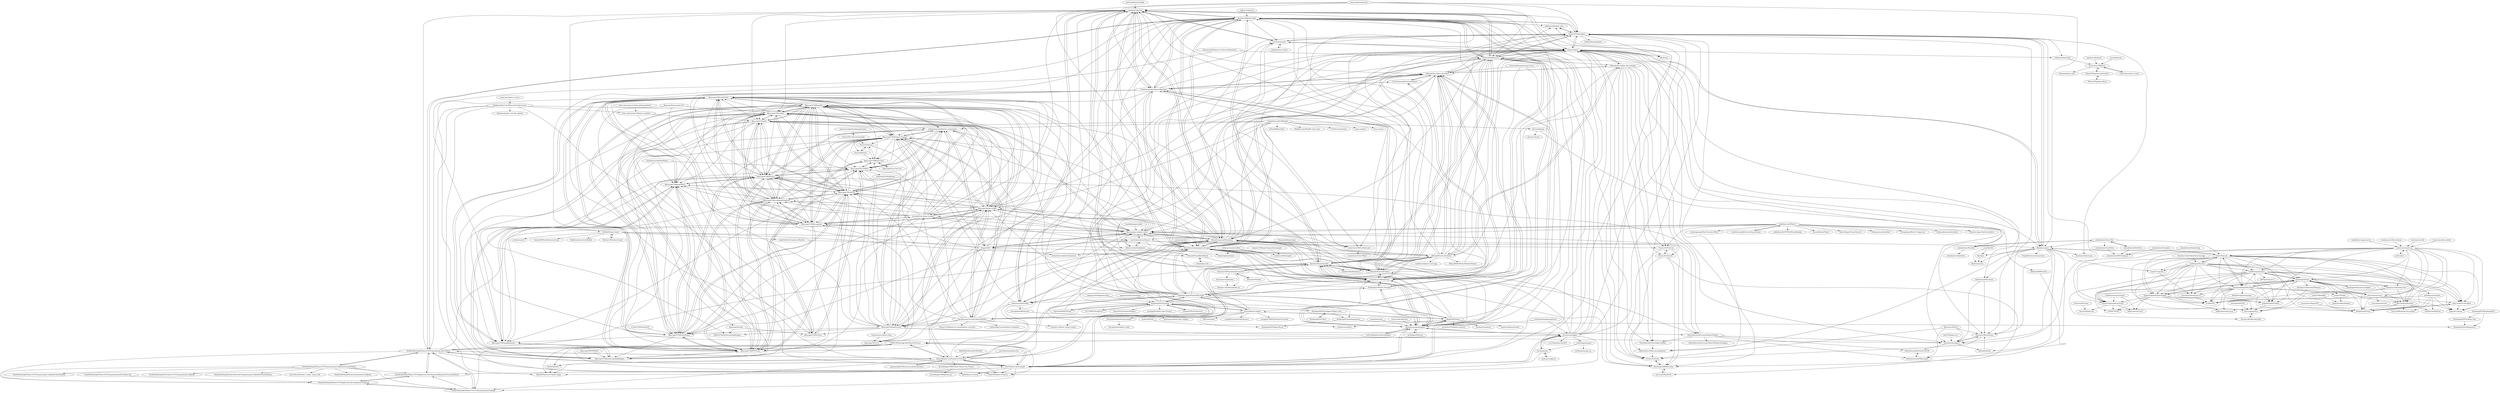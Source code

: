 digraph G {
"ragardner/tksheet" -> "dmnfarrell/tkintertable"
"ragardner/tksheet" -> "dmnfarrell/pandastable"
"ragardner/tksheet" -> "j4321/tkcalendar"
"ragardner/tksheet" -> "tukaan/tukaan"
"ragardner/tksheet" -> "TkinterEP/ttkthemes"
"ragardner/tksheet" -> "TkinterEP/ttkwidgets"
"ragardner/tksheet" -> "ObaraEmmanuel/Formation"
"ragardner/tksheet" -> "alejandroautalan/pygubu-designer"
"ragardner/tksheet" -> "TomSchimansky/TkinterMapView"
"ragardner/tksheet" -> "israel-dryer/ttkbootstrap"
"ragardner/tksheet" -> "Andereoo/TkinterWeb"
"ragardner/tksheet" -> "israel-dryer/TkFontAwesome"
"ragardner/tksheet" -> "Akascape/CTkListbox"
"ragardner/tksheet" -> "avalon60/ctk_theme_builder"
"ragardner/tksheet" -> "Akascape/CTkTable"
"albertosottile/darkdetect" -> "marticliment/win32mica"
"albertosottile/darkdetect" -> "tukaan/tukaan"
"albertosottile/darkdetect" -> "blambright/qstylizer"
"albertosottile/darkdetect" -> "Peticali/PythonBlurBehind"
"PacktPublishing/Tkinter-GUI-Application-Development-Blueprints-Second-Edition" -> "PacktPublishing/Tkinter-GUI-Application-Development-Cookbook"
"PacktPublishing/Tkinter-GUI-Application-Development-Blueprints-Second-Edition" -> "PacktPublishing/Python-GUI-Programming-with-Tkinter"
"lordmauve/pgzero" -> "lawsie/guizero" ["e"=1]
"seanwu1105/pyqt5-qtquick2-example" -> "eyllanesc/QtExamples" ["e"=1]
"ClimenteA/flaskwebgui" -> "israel-dryer/ttkbootstrap" ["e"=1]
"ClimenteA/flaskwebgui" -> "alejandroautalan/pygubu-designer" ["e"=1]
"brentvollebregt/auto-py-to-exe" -> "alejandroautalan/pygubu" ["e"=1]
"brentvollebregt/auto-py-to-exe" -> "israel-dryer/ttkbootstrap" ["e"=1]
"brentvollebregt/auto-py-to-exe" -> "rdbende/Sun-Valley-ttk-theme" ["e"=1]
"takluyver/pynsist" -> "dmnfarrell/tkintertable" ["e"=1]
"KeithGalli/GUI" -> "Miraj50/Awesome-Tkinter-Apps" ["e"=1]
"flatplanet/Intro-To-TKinter-Youtube-Course" -> "PacktPublishing/Python-GUI-Programming-with-Tkinter"
"flatplanet/Intro-To-TKinter-Youtube-Course" -> "Aashishkumar123/Python-GUI-Project"
"flatplanet/Intro-To-TKinter-Youtube-Course" -> "clear-code-projects/tkinter-complete"
"flatplanet/Intro-To-TKinter-Youtube-Course" -> "Miraj50/Awesome-Tkinter-Apps"
"flatplanet/Intro-To-TKinter-Youtube-Course" -> "Akuli/tkinter-tutorial"
"flatplanet/Intro-To-TKinter-Youtube-Course" -> "Dvlv/Tkinter-By-Example"
"flatplanet/Intro-To-TKinter-Youtube-Course" -> "flatplanet/pyqt5_youtube_playlist"
"Graviton-Code-Editor/Graviton-App" -> "mellobacon/Nucleus" ["e"=1]
"jh3y/whirl" -> "yiliansource/party-js" ["e"=1]
"rawpython/remi" -> "alejandroautalan/pygubu" ["e"=1]
"bluenote10/tabloo" -> "bluenote10/PandasDataFrameGUI"
"PacktPublishing/Python-GUI-Programming-with-Tkinter" -> "PacktPublishing/Tkinter-GUI-Programming-by-Example"
"PacktPublishing/Python-GUI-Programming-with-Tkinter" -> "PacktPublishing/Tkinter-GUI-Application-Development-Blueprints-Second-Edition"
"PacktPublishing/Python-GUI-Programming-with-Tkinter" -> "Leohc92/Tkinter-Projects"
"PacktPublishing/Python-GUI-Programming-with-Tkinter" -> "CSSE120StartingCode/TkinterPractice"
"PacktPublishing/Python-GUI-Programming-with-Tkinter" -> "dmnfarrell/tkintertable"
"PacktPublishing/Python-GUI-Programming-with-Tkinter" -> "Aashishkumar123/Python-GUI-Project"
"PacktPublishing/Python-GUI-Programming-with-Tkinter" -> "ragardner/tksheet"
"PacktPublishing/Python-GUI-Programming-with-Tkinter" -> "PacktPublishing/Tkinter-GUI-Application-Development-Cookbook"
"PacktPublishing/Python-GUI-Programming-with-Tkinter" -> "Akascape/tkinter-toolkit"
"PacktPublishing/Python-GUI-Programming-with-Tkinter" -> "Dvlv/Tkinter-By-Example"
"PacktPublishing/Python-GUI-Programming-with-Tkinter" -> "ObaraEmmanuel/Formation"
"PacktPublishing/Python-GUI-Programming-with-Tkinter" -> "PacktPublishing/Python-GUI-Programming-Cookbook-Second-Edition"
"py2exe/py2exe" -> "alejandroautalan/pygubu-designer" ["e"=1]
"PacktPublishing/Tkinter-GUI-Programming-by-Example" -> "PacktPublishing/Tkinter-GUI-Application-Development-Cookbook"
"PacktPublishing/Tkinter-GUI-Programming-by-Example" -> "PacktPublishing/Python-GUI-Programming-with-Tkinter"
"PacktPublishing/Tkinter-GUI-Programming-by-Example" -> "PacktPublishing/Tkinter-GUI-Application-Development-Blueprints-Second-Edition"
"CodeMyst/pastemyst" -> "fastjengine/FastJ"
"CodeMyst/pastemyst" -> "StoryScriptorg/StoryScript"
"CodeMyst/pastemyst" -> "Pi-Man/PiE"
"CodeMyst/pastemyst" -> "pastemyst/pastemyst-v3"
"CodeMyst/pastemyst" -> "ANF/pastemyst-rs"
"CodeMyst/pastemyst" -> "OrbitalEngine/Orbital"
"CodeMyst/pastemyst" -> "salty-sweet/TLoDLiBSsf"
"CodeMyst/pastemyst" -> "SypherEngine/SypherEngine"
"CodeMyst/pastemyst" -> "ANF-Studios/WinPath"
"CodeMyst/pastemyst" -> "WaifuShork/Vivian"
"CodeMyst/pastemyst" -> "CSP02/CSPSH"
"CodeMyst/pastemyst" -> "yiliansource/brackeys-bot"
"PacktPublishing/Tkinter-GUI-Application-Development-Cookbook" -> "PacktPublishing/Tkinter-GUI-Application-Development-Blueprints-Second-Edition"
"PacktPublishing/Tkinter-GUI-Application-Development-Cookbook" -> "PacktPublishing/Tkinter-GUI-Programming-by-Example"
"CSSE120StartingCode/TkinterPractice" -> "Dvlv/Tkinter-By-Example"
"CSSE120StartingCode/TkinterPractice" -> "PacktPublishing/Python-GUI-Programming-with-Tkinter"
"CSSE120StartingCode/TkinterPractice" -> "Leohc92/Tkinter-Projects"
"CSSE120StartingCode/TkinterPractice" -> "dmnfarrell/tkintertable"
"CSSE120StartingCode/TkinterPractice" -> "Aashishkumar123/Python-GUI-Project"
"CSSE120StartingCode/TkinterPractice" -> "PacktPublishing/Tkinter-GUI-Programming-by-Example"
"CSSE120StartingCode/TkinterPractice" -> "Miraj50/Awesome-Tkinter-Apps"
"CSSE120StartingCode/TkinterPractice" -> "Akuli/tkinter-tutorial"
"CSSE120StartingCode/TkinterPractice" -> "jarvisteach/appJar"
"CSSE120StartingCode/TkinterPractice" -> "KeithGalli/GUI" ["e"=1]
"oliverbooth/X10D" -> "olive-engine/olive"
"yiliansource/brackeys-bot" -> "WaifuShork/Vivian"
"yiliansource/brackeys-bot" -> "Pi-Man/PiE"
"yiliansource/brackeys-bot" -> "ANF-Studios/WinPath"
"serwy/tkthread" -> "israel-dryer/TkRouter"
"honghaier-game/PythonIDE-PyMe" -> "cdhigh/Vb6Tkinter"
"honghaier-game/PythonIDE-PyMe" -> "alejandroautalan/pygubu-designer"
"honghaier-game/PythonIDE-PyMe" -> "israel-dryer/ttkbootstrap"
"honghaier-game/PythonIDE-PyMe" -> "iamxcd/tkinter-helper"
"honghaier-game/PythonIDE-PyMe" -> "ParthJadhav/Tkinter-Designer" ["e"=1]
"honghaier-game/PythonIDE-PyMe" -> "ObaraEmmanuel/Formation"
"honghaier-game/PythonIDE-PyMe" -> "Aashishkumar123/Python-GUI-Project"
"honghaier-game/PythonIDE-PyMe" -> "alejandroautalan/pygubu"
"honghaier-game/PythonIDE-PyMe" -> "ragardner/tksheet"
"honghaier-game/PythonIDE-PyMe" -> "Xiaokang2022/maliang"
"honghaier-game/PythonIDE-PyMe" -> "rdbende/Sun-Valley-ttk-theme"
"honghaier-game/PythonIDE-PyMe" -> "dmnfarrell/tkintertable"
"honghaier-game/PythonIDE-PyMe" -> "dmnfarrell/pandastable"
"honghaier-game/PythonIDE-PyMe" -> "Andereoo/TkinterWeb"
"honghaier-game/PythonIDE-PyMe" -> "Akascape/tkinter-toolkit"
"Ankit404butfound/PyWhatKit" -> "Aashishkumar123/Python-GUI-Project" ["e"=1]
"awesome-doge/breaking-gfw-book" -> "Thisal-D/PyTube-Downloader" ["e"=1]
"ObaraEmmanuel/Formation" -> "Akascape/tkinter-toolkit"
"ObaraEmmanuel/Formation" -> "Akascape/py-window-styles"
"ObaraEmmanuel/Formation" -> "Akascape/TkNodeSystem"
"ObaraEmmanuel/Formation" -> "Akascape/CTkDesigner-Support"
"ObaraEmmanuel/Formation" -> "tukaan/tukaan"
"ObaraEmmanuel/Formation" -> "Andereoo/TkinterWeb"
"ObaraEmmanuel/Formation" -> "ragardner/tksheet"
"ObaraEmmanuel/Formation" -> "j4321/tkcalendar"
"ObaraEmmanuel/Formation" -> "dmnfarrell/tkintertable"
"ObaraEmmanuel/Formation" -> "avalon60/ctk_theme_builder"
"ObaraEmmanuel/Formation" -> "Akascape/CTkMenuBar"
"ObaraEmmanuel/Formation" -> "israel-dryer/TkFontAwesome"
"ObaraEmmanuel/Formation" -> "Akuli/porcupine"
"ObaraEmmanuel/Formation" -> "Akascape/CTkMessagebox"
"ObaraEmmanuel/Formation" -> "alejandroautalan/pygubu-designer"
"garimasingh128/awesome-python-projects" -> "Aashishkumar123/Python-GUI-Project" ["e"=1]
"patrickloeber/python-fun" -> "Aashishkumar123/Python-GUI-Project" ["e"=1]
"robertlugg/easygui" -> "aroberge/easygui_qt"
"robertlugg/easygui" -> "lawsie/guizero"
"Aashishkumar123/Python-GUI-Project" -> "ArvindSingh1099/Python-Tkinter-Gui-Project"
"Aashishkumar123/Python-GUI-Project" -> "PacktPublishing/Python-GUI-Programming-with-Tkinter"
"Aashishkumar123/Python-GUI-Project" -> "Akascape/tkinter-toolkit"
"Aashishkumar123/Python-GUI-Project" -> "Dvlv/Tkinter-By-Example"
"Aashishkumar123/Python-GUI-Project" -> "ObaraEmmanuel/Formation"
"Aashishkumar123/Python-GUI-Project" -> "Leohc92/Tkinter-Projects"
"Aashishkumar123/Python-GUI-Project" -> "CSSE120StartingCode/TkinterPractice"
"Aashishkumar123/Python-GUI-Project" -> "Miraj50/Awesome-Tkinter-Apps"
"Aashishkumar123/Python-GUI-Project" -> "PacktPublishing/Tkinter-GUI-Programming-by-Example"
"Aashishkumar123/Python-GUI-Project" -> "TkinterEP/ttkthemes"
"Aashishkumar123/Python-GUI-Project" -> "garimasingh128/awesome-python-projects" ["e"=1]
"Aashishkumar123/Python-GUI-Project" -> "honghaier-game/PythonIDE-PyMe"
"Aashishkumar123/Python-GUI-Project" -> "KeithGalli/GUI" ["e"=1]
"Aashishkumar123/Python-GUI-Project" -> "ragardner/tksheet"
"Aashishkumar123/Python-GUI-Project" -> "dmnfarrell/tkintertable"
"alejandroautalan/pygubu-designer" -> "alejandroautalan/pygubu"
"alejandroautalan/pygubu-designer" -> "ragardner/tksheet"
"alejandroautalan/pygubu-designer" -> "israel-dryer/ttkbootstrap"
"alejandroautalan/pygubu-designer" -> "TkinterEP/ttkthemes"
"alejandroautalan/pygubu-designer" -> "dmnfarrell/tkintertable"
"alejandroautalan/pygubu-designer" -> "honghaier-game/PythonIDE-PyMe"
"alejandroautalan/pygubu-designer" -> "ObaraEmmanuel/Formation"
"alejandroautalan/pygubu-designer" -> "tukaan/tukaan"
"alejandroautalan/pygubu-designer" -> "rdbende/Sun-Valley-ttk-theme"
"alejandroautalan/pygubu-designer" -> "rdbende/Azure-ttk-theme"
"alejandroautalan/pygubu-designer" -> "rdbende/Forest-ttk-theme"
"alejandroautalan/pygubu-designer" -> "TomSchimansky/TkinterMapView"
"alejandroautalan/pygubu-designer" -> "Akascape/tkinter-toolkit"
"alejandroautalan/pygubu-designer" -> "Akascape/py-window-styles"
"alejandroautalan/pygubu-designer" -> "avalon60/ctk_theme_builder"
"bauripalash/tkhtmlview" -> "paolo-gurisatti/tk_html_widgets"
"wmcnamara/crynn" -> "WaifuShork/Vivian"
"wmcnamara/crynn" -> "salty-sweet/TLoDLiBSsf"
"wmcnamara/crynn" -> "wmcnamara/viewer"
"wmcnamara/crynn" -> "Pi-Man/PiE"
"wmcnamara/crynn" -> "ANF-Studios/WinPath"
"wmcnamara/crynn" -> "Juptian/Uranium"
"wmcnamara/crynn" -> "fastjengine/FastJ"
"sysdzw/WeNote" -> "sysdzw/clswindow"
"insolor/async-tkinter-loop" -> "Akascape/TkCurve"
"TomSchimansky/CustomTkinter" -> "israel-dryer/ttkbootstrap" ["e"=1]
"TomSchimansky/CustomTkinter" -> "rdbende/Sun-Valley-ttk-theme" ["e"=1]
"TomSchimansky/CustomTkinter" -> "TomSchimansky/TkinterMapView" ["e"=1]
"ParthJadhav/Tkinter-Designer" -> "israel-dryer/ttkbootstrap" ["e"=1]
"ParthJadhav/Tkinter-Designer" -> "rdbende/Sun-Valley-ttk-theme" ["e"=1]
"ParthJadhav/Tkinter-Designer" -> "honghaier-game/PythonIDE-PyMe" ["e"=1]
"ParthJadhav/Tkinter-Designer" -> "alejandroautalan/pygubu" ["e"=1]
"ParthJadhav/Tkinter-Designer" -> "alejandroautalan/pygubu-designer" ["e"=1]
"rdbende/Sun-Valley-ttk-theme" -> "rdbende/Azure-ttk-theme"
"rdbende/Sun-Valley-ttk-theme" -> "israel-dryer/ttkbootstrap"
"rdbende/Sun-Valley-ttk-theme" -> "rdbende/Forest-ttk-theme"
"rdbende/Sun-Valley-ttk-theme" -> "rdbende/Sun-Valley-ttk-examples"
"rdbende/Sun-Valley-ttk-theme" -> "TomSchimansky/CustomTkinter" ["e"=1]
"rdbende/Sun-Valley-ttk-theme" -> "Akascape/py-window-styles"
"rdbende/Sun-Valley-ttk-theme" -> "alejandroautalan/pygubu-designer"
"rdbende/Sun-Valley-ttk-theme" -> "tukaan/tukaan"
"rdbende/Sun-Valley-ttk-theme" -> "ParthJadhav/Tkinter-Designer" ["e"=1]
"rdbende/Sun-Valley-ttk-theme" -> "TkinterEP/ttkthemes"
"rdbende/Sun-Valley-ttk-theme" -> "TomSchimansky/TkinterMapView"
"rdbende/Sun-Valley-ttk-theme" -> "Akascape/tkinter-toolkit"
"rdbende/Sun-Valley-ttk-theme" -> "ragardner/tksheet"
"rdbende/Sun-Valley-ttk-theme" -> "alejandroautalan/pygubu"
"rdbende/Sun-Valley-ttk-theme" -> "ObaraEmmanuel/Formation"
"israel-dryer/ttkbootstrap" -> "rdbende/Sun-Valley-ttk-theme"
"israel-dryer/ttkbootstrap" -> "rdbende/Azure-ttk-theme"
"israel-dryer/ttkbootstrap" -> "TomSchimansky/CustomTkinter" ["e"=1]
"israel-dryer/ttkbootstrap" -> "ragardner/tksheet"
"israel-dryer/ttkbootstrap" -> "TkinterEP/ttkthemes"
"israel-dryer/ttkbootstrap" -> "alejandroautalan/pygubu-designer"
"israel-dryer/ttkbootstrap" -> "ParthJadhav/Tkinter-Designer" ["e"=1]
"israel-dryer/ttkbootstrap" -> "honghaier-game/PythonIDE-PyMe"
"israel-dryer/ttkbootstrap" -> "alejandroautalan/pygubu"
"israel-dryer/ttkbootstrap" -> "rdbende/Forest-ttk-theme"
"israel-dryer/ttkbootstrap" -> "dmnfarrell/tkintertable"
"israel-dryer/ttkbootstrap" -> "TomSchimansky/TkinterMapView"
"israel-dryer/ttkbootstrap" -> "tukaan/tukaan"
"israel-dryer/ttkbootstrap" -> "dmnfarrell/pandastable"
"israel-dryer/ttkbootstrap" -> "ObaraEmmanuel/Formation"
"jasmcaus/opencv-course" -> "flatplanet/Intro-To-TKinter-Youtube-Course" ["e"=1]
"dmnfarrell/pandastable" -> "dmnfarrell/tkintertable"
"dmnfarrell/pandastable" -> "ragardner/tksheet"
"dmnfarrell/pandastable" -> "dmnfarrell/tablexplore"
"dmnfarrell/pandastable" -> "bluenote10/PandasDataFrameGUI"
"dmnfarrell/pandastable" -> "alejandroautalan/pygubu"
"dmnfarrell/pandastable" -> "TkinterEP/ttkthemes"
"dmnfarrell/pandastable" -> "Dvlv/Tkinter-By-Example"
"dmnfarrell/pandastable" -> "rdbende/Azure-ttk-theme"
"dmnfarrell/pandastable" -> "j4321/tkcalendar"
"dmnfarrell/pandastable" -> "rdbende/Forest-ttk-theme"
"dmnfarrell/pandastable" -> "TkinterEP/ttkwidgets"
"dmnfarrell/pandastable" -> "ObaraEmmanuel/Formation"
"dmnfarrell/pandastable" -> "TomSchimansky/TkinterMapView"
"dmnfarrell/pandastable" -> "israel-dryer/ttkbootstrap"
"dmnfarrell/pandastable" -> "Andereoo/TkinterWeb"
"jarvisteach/appJar" -> "alejandroautalan/pygubu"
"jarvisteach/appJar" -> "dmnfarrell/tkintertable"
"jarvisteach/appJar" -> "Dvlv/Tkinter-By-Example"
"jarvisteach/appJar" -> "lawsie/guizero"
"jarvisteach/appJar" -> "TkinterEP/ttkthemes"
"jarvisteach/appJar" -> "dmnfarrell/pandastable"
"jarvisteach/appJar" -> "tukaan/tukaan"
"jarvisteach/appJar" -> "ragardner/tksheet"
"jarvisteach/appJar" -> "Leohc92/Tkinter-Projects"
"jarvisteach/appJar" -> "robertlugg/easygui"
"jarvisteach/appJar" -> "CSSE120StartingCode/TkinterPractice"
"jarvisteach/appJar" -> "slightlynybbled/tk_tools"
"jarvisteach/appJar" -> "j4321/tkcalendar"
"jarvisteach/appJar" -> "TkinterEP/ttkwidgets"
"jarvisteach/appJar" -> "ac1235/python-QuickUI" ["e"=1]
"Andereoo/TkinterWeb" -> "ObaraEmmanuel/Formation"
"Andereoo/TkinterWeb" -> "bauripalash/tkhtmlview"
"Andereoo/TkinterWeb" -> "ragardner/tksheet"
"Andereoo/TkinterWeb" -> "Akascape/CTkDesigner-Support"
"Andereoo/TkinterWeb" -> "Akascape/TkCurve"
"Andereoo/TkinterWeb" -> "tukaan/tukaan"
"Andereoo/TkinterWeb" -> "Akascape/TkNodeSystem"
"rdbende/Azure-ttk-theme" -> "rdbende/Forest-ttk-theme"
"rdbende/Azure-ttk-theme" -> "rdbende/Sun-Valley-ttk-theme"
"rdbende/Azure-ttk-theme" -> "israel-dryer/ttkbootstrap"
"rdbende/Azure-ttk-theme" -> "TkinterEP/ttkthemes"
"rdbende/Azure-ttk-theme" -> "tukaan/tukaan"
"rdbende/Azure-ttk-theme" -> "dmnfarrell/tkintertable"
"rdbende/Azure-ttk-theme" -> "alejandroautalan/pygubu-designer"
"rdbende/Azure-ttk-theme" -> "rdbende/Sun-Valley-ttk-examples"
"rdbende/Azure-ttk-theme" -> "ObaraEmmanuel/Formation"
"rdbende/Azure-ttk-theme" -> "ragardner/tksheet"
"rdbende/Azure-ttk-theme" -> "TomSchimansky/TkinterMapView"
"rdbende/Azure-ttk-theme" -> "dmnfarrell/pandastable"
"rdbende/Azure-ttk-theme" -> "TkinterEP/ttkwidgets"
"rdbende/Azure-ttk-theme" -> "Akascape/py-window-styles"
"rdbende/Azure-ttk-theme" -> "Andereoo/TkinterWeb"
"zhiyiYo/PyQt-Frameless-Window" -> "albertosottile/darkdetect" ["e"=1]
"trekhleb/js-image-carver" -> "yiliansource/party-js" ["e"=1]
"rdbende/Sun-Valley-ttk-examples" -> "tukaan/tukaan"
"rdbende/Sun-Valley-ttk-examples" -> "rdbende/Sun-Valley-messageboxes"
"rdbende/Sun-Valley-ttk-examples" -> "rdbende/Sun-Valley-ttk-theme"
"rdbende/Sun-Valley-ttk-examples" -> "Futura-Py/Notes"
"rdbende/Sun-Valley-ttk-examples" -> "Futura-Py/FluxCalc"
"rdbende/Sun-Valley-ttk-examples" -> "PicoPlanetDev/Sun-Valley-titlebar"
"rdbende/Sun-Valley-ttk-examples" -> "Futura-Py/TimerX"
"rdbende/Sun-Valley-ttk-examples" -> "rdbende/chlorophyll"
"rdbende/Sun-Valley-ttk-examples" -> "rdbende/Forest-ttk-theme"
"rdbende/Sun-Valley-ttk-examples" -> "HuyHung1408/Mica-Run"
"rdbende/Sun-Valley-ttk-examples" -> "Moosems/TkLineNums"
"crashmax-dev/fireworks-js" -> "yiliansource/party-js" ["e"=1]
"rdbende/Forest-ttk-theme" -> "rdbende/Azure-ttk-theme"
"rdbende/Forest-ttk-theme" -> "rdbende/Sun-Valley-ttk-theme"
"rdbende/Forest-ttk-theme" -> "codefirstio/tkinter-excel-app"
"rdbende/Forest-ttk-theme" -> "TkinterEP/ttkthemes"
"rdbende/Forest-ttk-theme" -> "tukaan/tukaan"
"rdbende/Forest-ttk-theme" -> "rdbende/Sun-Valley-ttk-examples"
"rdbende/Forest-ttk-theme" -> "alejandroautalan/pygubu-designer"
"rdbende/Forest-ttk-theme" -> "TkinterEP/ttkwidgets"
"rdbende/Forest-ttk-theme" -> "israel-dryer/ttkbootstrap"
"rdbende/Forest-ttk-theme" -> "ragardner/tksheet"
"rdbende/Forest-ttk-theme" -> "ObaraEmmanuel/Formation"
"rdbende/Forest-ttk-theme" -> "dmnfarrell/pandastable"
"rdbende/Forest-ttk-theme" -> "Akascape/py-window-styles"
"rdbende/Forest-ttk-theme" -> "dmnfarrell/tkintertable"
"rdbende/Forest-ttk-theme" -> "RobertJN64/TKinterModernThemes"
"ArvindSingh1099/Python-Tkinter-Gui-Project" -> "ArvindSingh1099/python.py"
"clear-code-projects/UltimatePygameIntro" -> "clear-code-projects/tkinter-complete" ["e"=1]
"TkinterEP/python-tksvg" -> "TkinterEP/python-tkextrafont"
"Saadmairaj/tkterminal" -> "Moosems/TkLineNums"
"Saadmairaj/tkterminal" -> "rdbende/chlorophyll"
"vizzuhq/vizzu-lib" -> "yiliansource/party-js" ["e"=1]
"UmSenhorQualquer/pyforms" -> "jarvisteach/appJar" ["e"=1]
"UmSenhorQualquer/pyforms" -> "alejandroautalan/pygubu" ["e"=1]
"blitpxl/qtacrylic" -> "Peticali/PythonBlurBehind"
"Peticali/PythonBlurBehind" -> "blitpxl/qtacrylic"
"Peticali/PythonBlurBehind" -> "HuyHung1408/Mica-Run"
"tukaan/tukaan" -> "Moosems/TkLineNums"
"tukaan/tukaan" -> "TkinterEP/ttkwidgets"
"tukaan/tukaan" -> "rdbende/chlorophyll"
"tukaan/tukaan" -> "Akuli/porcupine"
"tukaan/tukaan" -> "rdbende/Sun-Valley-ttk-examples"
"tukaan/tukaan" -> "Futura-Py/FluxCalc"
"tukaan/tukaan" -> "israel-dryer/TkFontAwesome"
"tukaan/tukaan" -> "Saadmairaj/tkterminal"
"tukaan/tukaan" -> "TkinterEP/ttkthemes"
"tukaan/tukaan" -> "j4321/tkcalendar"
"tukaan/tukaan" -> "rdbende/tkinterDnD"
"tukaan/tukaan" -> "Futura-Py/TimerX"
"tukaan/tukaan" -> "HuyHung1408/Mica-Run"
"tukaan/tukaan" -> "Futura-Py/Notes"
"tukaan/tukaan" -> "Akuli/teek"
"loonywizard/js-confetti" -> "yiliansource/party-js" ["e"=1]
"the-pythonist/python-gui-maker" -> "the-pythonist/tkinter_dndr"
"yiliansource/party-js" -> "fastjengine/FastJ"
"yiliansource/party-js" -> "SypherEngine/SypherEngine"
"yiliansource/party-js" -> "tomlin7/biscuit"
"yiliansource/party-js" -> "CodeMyst/pastemyst"
"yiliansource/party-js" -> "salty-sweet/TLoDLiBSsf"
"yiliansource/party-js" -> "WaifuShork/Vivian"
"yiliansource/party-js" -> "yiliansource/brackeys-bot"
"yiliansource/party-js" -> "wmcnamara/crynn"
"yiliansource/party-js" -> "DucktapeEngine/Ducktape"
"yiliansource/party-js" -> "OrbitalEngine/Orbital"
"yiliansource/party-js" -> "ANF-Studios/WinPath"
"yiliansource/party-js" -> "jh3y/whirl" ["e"=1]
"yiliansource/party-js" -> "olive-engine/olive"
"yiliansource/party-js" -> "Juptian/Uranium"
"yiliansource/party-js" -> "StoryScriptorg/StoryScript"
"PacktPublishing/Python-GUI-Programming-with-Tkinter-2E" -> "PacktPublishing/Tkinter-GUI-Application-Development-Cookbook"
"dmnfarrell/tkintertable" -> "dmnfarrell/pandastable"
"dmnfarrell/tkintertable" -> "ragardner/tksheet"
"dmnfarrell/tkintertable" -> "TkinterEP/ttkthemes"
"dmnfarrell/tkintertable" -> "TkinterEP/ttkwidgets"
"dmnfarrell/tkintertable" -> "TomSchimansky/TkinterMapView"
"dmnfarrell/tkintertable" -> "j4321/tkcalendar"
"dmnfarrell/tkintertable" -> "tukaan/tukaan"
"dmnfarrell/tkintertable" -> "ObaraEmmanuel/Formation"
"dmnfarrell/tkintertable" -> "dmnfarrell/tablexplore"
"dmnfarrell/tkintertable" -> "slightlynybbled/tk_tools"
"dmnfarrell/tkintertable" -> "alejandroautalan/pygubu-designer"
"dmnfarrell/tkintertable" -> "Akascape/TkNodeSystem"
"dmnfarrell/tkintertable" -> "alejandroautalan/pygubu"
"dmnfarrell/tkintertable" -> "PacktPublishing/Python-GUI-Programming-with-Tkinter"
"dmnfarrell/tkintertable" -> "Andereoo/TkinterWeb"
"fastjengine/FastJ" -> "Pi-Man/PiE"
"fastjengine/FastJ" -> "SypherEngine/SypherEngine"
"fastjengine/FastJ" -> "WaifuShork/Vivian"
"fastjengine/FastJ" -> "salty-sweet/TLoDLiBSsf"
"fastjengine/FastJ" -> "OrbitalEngine/Orbital"
"fastjengine/FastJ" -> "DucktapeEngine/Ducktape"
"fastjengine/FastJ" -> "ANF-Studios/WinPath"
"fastjengine/FastJ" -> "CodeMyst/pastemyst"
"fastjengine/FastJ" -> "tomlin7/Ember"
"fastjengine/FastJ" -> "StoryScriptorg/StoryScript"
"fastjengine/FastJ" -> "wmcnamara/crynn"
"fastjengine/FastJ" -> "BrackeysCommunity/Hammer"
"fastjengine/FastJ" -> "fastjengine/fastj-java-template"
"fastjengine/FastJ" -> "Juptian/Uranium"
"SypherEngine/SypherEngine" -> "OrbitalEngine/Orbital"
"SypherEngine/SypherEngine" -> "Pi-Man/PiE"
"SypherEngine/SypherEngine" -> "fastjengine/FastJ"
"SypherEngine/SypherEngine" -> "StoryScriptorg/StoryScript"
"SypherEngine/SypherEngine" -> "YeffyCodeGit/Govid"
"SypherEngine/SypherEngine" -> "Yeffian/pastemyst.java"
"SypherEngine/SypherEngine" -> "CSP02/CSPSH"
"SypherEngine/SypherEngine" -> "olive-engine/olive"
"tomlin7/RoboBilly" -> "billyeatcookies/Kookie"
"StoryScriptorg/StoryScript" -> "kunrex/Pepper.bot"
"StoryScriptorg/StoryScript" -> "CSP02/CSPSH"
"StoryScriptorg/StoryScript" -> "YeffyCodeGit/Govid"
"mellobacon/scp-terminal" -> "StoryScriptorg/StoryScript"
"mellobacon/scp-terminal" -> "YeffyCodeGit/Govid"
"rdbende/tkcode" -> "Moosems/TkLineNums"
"ANF-Studios/WinPath" -> "mellobacon/MadLad"
"ANF-Studios/WinPath" -> "VeryCoolMoment/verycoolide"
"ANF-Studios/WinPath" -> "Yeffian/pastemyst.java"
"ANF-Studios/WinPath" -> "WaifuShork/Vivian"
"rdbende/tkinterDnD" -> "israel-dryer/TkRouter"
"TkinterEP/python-tkextrafont" -> "TkinterEP/python-tksvg"
"TkinterEP/python-tkextrafont" -> "israel-dryer/TkRouter"
"israel-dryer/ttk-arc-clone" -> "israel-dryer/TkRouter"
"lucasstarsz/Slope-ECS" -> "WaifuShork/Vivian"
"mellobacon/Termello" -> "Pi-Man/PiE"
"mellobacon/Termello" -> "Juptian/Uranium"
"mellobacon/Termello" -> "mellobacon/MadLad"
"mellobacon/Termello" -> "WaifuShork/Vivian"
"mellobacon/Termello" -> "VeryCoolMoment/verycoolide"
"WaifuShork/Vivian" -> "salty-sweet/TLoDLiBSsf"
"salty-sweet/TLoDLiBSsf" -> "WaifuShork/Vivian"
"salty-sweet/TLoDLiBSsf" -> "Juptian/Uranium"
"tomlin7/Ember" -> "billyeatcookies/Kookie"
"DatGuy1/Windows-Toasts" -> "GitHub30/win11toast"
"cztomczak/cefpython" -> "alejandroautalan/pygubu" ["e"=1]
"marticliment/win32mica" -> "littlewhitecloud/win32material"
"marticliment/win32mica" -> "HuyHung1408/Mica-Run"
"marticliment/win32mica" -> "Futura-Py/FluxCalc"
"marticliment/win32mica" -> "littlewhitecloud/CustomTkinterTitlebar"
"marticliment/win32mica" -> "Zingzy/hPyT"
"marticliment/win32mica" -> "albertosottile/darkdetect"
"tomlin7/biscuit" -> "fastjengine/FastJ"
"tomlin7/biscuit" -> "tomlin7/cupcake"
"tomlin7/biscuit" -> "DucktapeEngine/Ducktape"
"tomlin7/biscuit" -> "StoryScriptorg/StoryScript"
"tomlin7/biscuit" -> "OrbitalEngine/Orbital"
"tomlin7/biscuit" -> "Akuli/porcupine"
"tomlin7/biscuit" -> "ANF-Studios/WinPath"
"tomlin7/biscuit" -> "WaifuShork/Vivian"
"tomlin7/biscuit" -> "SypherEngine/SypherEngine"
"tomlin7/biscuit" -> "mellobacon/Nucleus"
"tomlin7/biscuit" -> "Juptian/Uranium"
"tomlin7/biscuit" -> "salty-sweet/TLoDLiBSsf"
"tomlin7/biscuit" -> "Pi-Man/PiE"
"tomlin7/biscuit" -> "CodeMyst/pastemyst"
"tomlin7/biscuit" -> "wmcnamara/crynn"
"israel-dryer/TkFontAwesome" -> "israel-dryer/Color-Wheel"
"witalihirsch/qBitTorrent-fluent-theme" -> "witalihirsch/QTWin11" ["e"=1]
"PaulleDemon/tkVideoPlayer" -> "Akascape/CTkRangeSlider"
"PaulleDemon/tkVideoPlayer" -> "Akascape/CTkCodeBox"
"PaulleDemon/tkVideoPlayer" -> "ZikPin/CTkDataVisualizingWidgets"
"Akascape/Datamosher-Pro" -> "Akascape/Pixelort" ["e"=1]
"Akascape/Datamosher-Pro" -> "Akascape/CTkMessagebox" ["e"=1]
"Akascape/Datamosher-Pro" -> "Akascape/CTkListbox" ["e"=1]
"prettytable/prettytable" -> "ragardner/tksheet" ["e"=1]
"witalihirsch/QTWin11" -> "marticliment/win32mica"
"witalihirsch/QTWin11" -> "githubuser0xFFFF/QtFluentDesign" ["e"=1]
"witalihirsch/QTWin11" -> "albertosottile/darkdetect"
"witalihirsch/QTWin11" -> "Futura-Py/FluxCalc"
"witalihirsch/QTWin11" -> "witalihirsch/qBitTorrent-fluent-theme" ["e"=1]
"witalihirsch/QTWin11" -> "DiscordStyles/Fluent" ["e"=1]
"witalihirsch/QTWin11" -> "Akascape/py-window-styles"
"witalihirsch/QTWin11" -> "TakosThings/Fluent-Discord" ["e"=1]
"witalihirsch/QTWin11" -> "Pdawg-bytes/GyroShell" ["e"=1]
"witalihirsch/QTWin11" -> "DesignLipsx/WinUI-3-Apps-List" ["e"=1]
"witalihirsch/QTWin11" -> "KibSquib48/MicaFox"
"witalihirsch/QTWin11" -> "williamckha/spicetify-fluent" ["e"=1]
"witalihirsch/QTWin11" -> "Windows-Apps-Hub/UnitedSets" ["e"=1]
"witalihirsch/QTWin11" -> "selastingeorge/Win32-Acrylic-Effect" ["e"=1]
"RobertJN64/TKinterModernThemes" -> "tukaan/tukaan"
"TomSchimansky/TkinterMapView" -> "ragardner/tksheet"
"TomSchimansky/TkinterMapView" -> "dmnfarrell/tkintertable"
"TomSchimansky/TkinterMapView" -> "Akascape/TkNodeSystem"
"TomSchimansky/TkinterMapView" -> "Akascape/CTkMessagebox"
"TomSchimansky/TkinterMapView" -> "tukaan/tukaan"
"TomSchimansky/TkinterMapView" -> "ObaraEmmanuel/Formation"
"TomSchimansky/TkinterMapView" -> "Akascape/CTkTable"
"TomSchimansky/TkinterMapView" -> "TomSchimansky/CustomTkinter" ["e"=1]
"TomSchimansky/TkinterMapView" -> "alejandroautalan/pygubu-designer"
"TomSchimansky/TkinterMapView" -> "Akascape/CTkXYFrame"
"TomSchimansky/TkinterMapView" -> "rdbende/Azure-ttk-theme"
"TomSchimansky/TkinterMapView" -> "Akascape/CTkColorPicker"
"TomSchimansky/TkinterMapView" -> "Akascape/CTkListbox"
"TomSchimansky/TkinterMapView" -> "rdbende/Sun-Valley-ttk-theme"
"TomSchimansky/TkinterMapView" -> "TkinterEP/ttkwidgets"
"skywind3000/PyStand" -> "Xiaokang2022/maliang" ["e"=1]
"skywind3000/PyStand" -> "alejandroautalan/pygubu-designer" ["e"=1]
"Futura-Py/FluxCalc" -> "Futura-Py/TimerX"
"Futura-Py/FluxCalc" -> "HuyHung1408/Mica-Run"
"Futura-Py/FluxCalc" -> "Futura-Py/Notes"
"BrackeysCommunity/Hammer" -> "olive-engine/olive"
"jithurjacob/Windows-10-Toast-Notifications" -> "TkinterEP/ttkthemes" ["e"=1]
"jithurjacob/Windows-10-Toast-Notifications" -> "GitHub30/win11toast" ["e"=1]
"hhc97/flatliner-src" -> "rdbende/chlorophyll"
"pastemyst/pastemyst-v3" -> "Pi-Man/PiE"
"KibSquib48/MicaFox" -> "HuyHung1408/Mica-Run"
"dhanoosu/TkTerm" -> "Futura-Py/Notes"
"dhanoosu/TkTerm" -> "rdbende/chlorophyll"
"dhanoosu/TkTerm" -> "Moosems/TkLineNums"
"dhanoosu/TkTerm" -> "littlewhitecloud/TkTerminal"
"Akascape/TEXTEMAGE" -> "Akascape/CTkDataVisualizingWidgets"
"gnikit/tkinter-tooltip" -> "j4321/tkcalendar"
"DucktapeEngine/Ducktape" -> "fastjengine/FastJ"
"DucktapeEngine/Ducktape" -> "SypherEngine/SypherEngine"
"DucktapeEngine/Ducktape" -> "OrbitalEngine/Orbital"
"DucktapeEngine/Ducktape" -> "Pi-Man/PiE"
"DucktapeEngine/Ducktape" -> "StoryScriptorg/StoryScript"
"DucktapeEngine/Ducktape" -> "ANF-Studios/WinPath"
"DucktapeEngine/Ducktape" -> "CodeMyst/pastemyst"
"DucktapeEngine/Ducktape" -> "WaifuShork/Vivian"
"DucktapeEngine/Ducktape" -> "tomlin7/biscuit"
"DucktapeEngine/Ducktape" -> "tomlin7/Ember"
"DucktapeEngine/Ducktape" -> "WaifuShork/pastemystgo"
"DucktapeEngine/Ducktape" -> "Yeffian/pastemyst.java"
"DucktapeEngine/Ducktape" -> "CSP02/CSPSH"
"DucktapeEngine/Ducktape" -> "wmcnamara/crynn"
"DucktapeEngine/Ducktape" -> "pastemyst/pastemyst-v3"
"tomlin7/cupcake" -> "pastemyst/pastemyst-v3"
"OrbitalEngine/Orbital" -> "olive-engine/olive"
"PicoPlanetDev/Sun-Valley-titlebar" -> "rdbende/Sun-Valley-messageboxes"
"HuyHung1408/Mica-Run" -> "miyucode/MaxPyOS"
"HuyHung1408/Mica-Run" -> "Futura-Py/Notes"
"olive-engine/olive" -> "BrackeysBot/BrackeysBot"
"miyucode/MaxPyOS" -> "HuyHung1408/Mica-Run"
"Futura-Py/TimerX" -> "Futura-Py/FluxCalc"
"Futura-Py/TimerX" -> "miyucode/MaxPyOS"
"Futura-Py/TimerX" -> "Futura-Py/Notes"
"Futura-Py/TimerX" -> "HuyHung1408/Mica-Run"
"denzven/PetGame" -> "kunrex/Pepper.bot"
"rdbende/Sun-Valley-messageboxes" -> "Futura-Py/Notes"
"BrackeysBot/BrackeysBot" -> "olive-engine/olive"
"iamxcd/tkinter-helper" -> "honghaier-game/PythonIDE-PyMe"
"iamxcd/tkinter-helper" -> "Xiaokang2022/maliang"
"iamxcd/tkinter-helper" -> "mengdeer589/PythonSizeCruncher" ["e"=1]
"iamxcd/tkinter-helper" -> "rigvedmaanas/CustomTkinterBuilder"
"iamxcd/tkinter-helper" -> "alejandroautalan/pygubu-designer"
"iamxcd/tkinter-helper" -> "cdhigh/Vb6Tkinter"
"iamxcd/tkinter-helper" -> "israel-dryer/ttkbootstrap"
"iamxcd/tkinter-helper" -> "the-pythonist/python-gui-maker"
"iamxcd/tkinter-helper" -> "NMTuan/maths"
"iamxcd/tkinter-helper" -> "eryajf/HowToStartOpenSource" ["e"=1]
"littlewhitecloud/CustomTkinterTitlebar" -> "littlewhitecloud/CustomTkinterTitlebar-Examples"
"littlewhitecloud/CustomTkinterTitlebar" -> "Akascape/CTkXYFrame"
"littlewhitecloud/CustomTkinterTitlebar" -> "littlewhitecloud/TkTerminal"
"littlewhitecloud/CustomTkinterTitlebar" -> "rdbende/chlorophyll"
"littlewhitecloud/CustomTkinterTitlebar" -> "PicoPlanetDev/Sun-Valley-titlebar"
"littlewhitecloud/CustomTkinterTitlebar" -> "littlewhitecloud/TranslucentTB"
"mellobacon/Nucleus" -> "OrbitalEngine/Orbital"
"mellobacon/Nucleus" -> "Pi-Man/PiE"
"mellobacon/Nucleus" -> "fastjengine/FastJ"
"mellobacon/Nucleus" -> "tomlin7/biscuit"
"mellobacon/Nucleus" -> "DucktapeEngine/Ducktape"
"mellobacon/Nucleus" -> "salty-sweet/TLoDLiBSsf"
"mellobacon/Nucleus" -> "tomlin7/cupcake"
"mellobacon/Nucleus" -> "SypherEngine/SypherEngine"
"mellobacon/Nucleus" -> "mellobacon/Termello"
"mellobacon/Nucleus" -> "CodeMyst/pastemyst"
"mellobacon/Nucleus" -> "olive-engine/olive"
"mellobacon/Nucleus" -> "BrackeysBot/BrackeysBot"
"mellobacon/Nucleus" -> "yiliansource/brackeys-bot"
"mellobacon/Nucleus" -> "pastemyst/pastemyst-v3"
"mellobacon/Nucleus" -> "StoryScriptorg/StoryScript"
"wxWidgets/Phoenix" -> "alejandroautalan/pygubu" ["e"=1]
"clear-code-projects/tkinter-complete" -> "Akascape/CTkTable"
"clear-code-projects/tkinter-complete" -> "Akascape/CTkMessagebox"
"moses-palmer/pystray" -> "TomSchimansky/TkinterMapView" ["e"=1]
"moses-palmer/pystray" -> "ragardner/tksheet" ["e"=1]
"moses-palmer/pystray" -> "TkinterEP/ttkthemes" ["e"=1]
"moses-palmer/pystray" -> "TkinterEP/ttkwidgets" ["e"=1]
"moses-palmer/pystray" -> "Akuli/porcupine" ["e"=1]
"moses-palmer/pystray" -> "alejandroautalan/pygubu-designer" ["e"=1]
"rdbende/chlorophyll" -> "Moosems/TkLineNums"
"rdbende/chlorophyll" -> "rdbende/tkcode"
"rdbende/chlorophyll" -> "littlewhitecloud/TranslucentTB"
"bluenote10/PandasDataFrameGUI" -> "bluenote10/tabloo"
"bluenote10/PandasDataFrameGUI" -> "dmnfarrell/pandastable"
"bluenote10/PandasDataFrameGUI" -> "draperjames/qtpandas"
"bluenote10/PandasDataFrameGUI" -> "datalyze-solutions/pandas-qt"
"GitHub30/win11toast" -> "DatGuy1/Windows-Toasts"
"GitHub30/win11toast" -> "ysfchn/toasted"
"GitHub30/win11toast" -> "marticliment/win32mica"
"GitHub30/win11toast" -> "SamarthMP/notifications-at-top" ["e"=1]
"GitHub30/win11toast" -> "MadPonyInteractive/MadQt"
"GitHub30/win11toast" -> "zhiyiYo/PyQt-Frameless-Window" ["e"=1]
"GitHub30/win11toast" -> "Peticali/PythonBlurBehind"
"Akascape/CTkColorPicker" -> "Akascape/CTkRangeSlider"
"Akascape/CTkColorPicker" -> "Akascape/CTkPDFViewer"
"Akascape/CTkColorPicker" -> "Akascape/CTkPopupKeyboard"
"Akascape/CTkColorPicker" -> "Akascape/CTkThemeMaker"
"Akascape/CTkColorPicker" -> "Akascape/CTkDataVisualizingWidgets"
"Akascape/CTkColorPicker" -> "Akascape/CTkToolTip"
"Akascape/CTkColorPicker" -> "Akascape/CTkXYFrame"
"Akascape/CTkColorPicker" -> "Akascape/CTkScrollableDropdown"
"Akascape/CTkColorPicker" -> "Akascape/CTkCodeBox"
"Akascape/CTkColorPicker" -> "Akascape/CTkMenuBar"
"Akascape/CTkColorPicker" -> "Akascape/CTkPieChart"
"Akascape/CTkColorPicker" -> "Akascape/CTkRadarChart"
"Moosems/TkLineNums" -> "rdbende/chlorophyll"
"Moosems/TkLineNums" -> "Futura-Py/Notes"
"Akuli/jou" -> "Akuli/mantaray"
"rohankishore/Aura-Text" -> "rohankishore/ZenNotes"
"rohankishore/Aura-Text" -> "rohankishore/Youtility"
"rohankishore/Aura-Text" -> "Akuli/porcupine"
"rohankishore/Aura-Text" -> "rohankishore/CashFlow"
"rohankishore/Aura-Text" -> "tomlin7/biscuit"
"Thisal-D/tkchart" -> "Thisal-D/ctkchart"
"Thisal-D/tkchart" -> "Akascape/CTkRadarChart"
"Futura-Py/Notes" -> "HuyHung1408/Mica-Run"
"Akascape/tkinter-toolkit" -> "Akascape/CTkMenuBar"
"Akascape/tkinter-toolkit" -> "Akascape/CTkMessagebox"
"Akascape/tkinter-toolkit" -> "Akascape/py-window-styles"
"Akascape/tkinter-toolkit" -> "Akascape/CTkTable"
"Akascape/tkinter-toolkit" -> "Akascape/CTkDesigner-Support"
"Akascape/tkinter-toolkit" -> "Akascape/CTkScrollableDropdown"
"Akascape/tkinter-toolkit" -> "Akascape/CTkListbox"
"Akascape/tkinter-toolkit" -> "Akascape/CTkToolTip"
"Akascape/tkinter-toolkit" -> "rudymohammadbali/ctk_components"
"Akascape/tkinter-toolkit" -> "Akascape/CTkColorPicker"
"Akascape/tkinter-toolkit" -> "Akascape/CTkXYFrame"
"Akascape/tkinter-toolkit" -> "Akascape/TkNodeSystem"
"Akascape/tkinter-toolkit" -> "avalon60/ctk_theme_builder"
"Akascape/tkinter-toolkit" -> "Akascape/CTkThemeMaker"
"Akascape/tkinter-toolkit" -> "rigvedmaanas/CustomTkinterBuilder"
"Xiaokang2022/maliang" -> "Xiaokang2022/maliang-demos"
"Xiaokang2022/maliang" -> "ChinaIceF/PyQt-SiliconUI" ["e"=1]
"Xiaokang2022/maliang" -> "Xiaokang2022/Intelligent-Magic-Cube"
"Xiaokang2022/maliang" -> "Xiaokang2022/Magic-Brush"
"Xiaokang2022/maliang" -> "iamxcd/tkinter-helper"
"Xiaokang2022/maliang" -> "israel-dryer/ttkbootstrap"
"Xiaokang2022/maliang" -> "271374667/NuitkaGUI" ["e"=1]
"Xiaokang2022/maliang" -> "skywind3000/PyStand" ["e"=1]
"Xiaokang2022/maliang" -> "Akascape/py-window-styles"
"Xiaokang2022/maliang" -> "honghaier-game/PythonIDE-PyMe"
"Xiaokang2022/maliang" -> "rigvedmaanas/CustomTkinterBuilder"
"Xiaokang2022/maliang" -> "zhiyiYo/PyQt-Fluent-Widgets" ["e"=1]
"Xiaokang2022/maliang" -> "muziing/PySide6-Code-Tutorial" ["e"=1]
"Xiaokang2022/maliang" -> "alejandroautalan/pygubu-designer"
"Xiaokang2022/maliang" -> "rdbende/Sun-Valley-ttk-theme"
"Xiaokang2022/Xiaokang2022" -> "Xiaokang2022/maliang-docs"
"Xiaokang2022/Xiaokang2022" -> "Xiaokang2022/Fucking-Code"
"Zingzy/hPyT" -> "rudymohammadbali/ctk_components"
"Zingzy/hPyT" -> "Akascape/py-window-styles"
"Zingzy/hPyT" -> "Akascape/CTkCodeBox"
"Zingzy/hPyT" -> "littlewhitecloud/CustomTkinterTitlebar"
"Zingzy/hPyT" -> "Akascape/CTkMenuBar"
"Zingzy/hPyT" -> "Akascape/CTkColorPicker"
"Zingzy/hPyT" -> "littlewhitecloud/win32material"
"Zingzy/hPyT" -> "Akascape/TkCurve"
"Zingzy/hPyT" -> "marticliment/win32mica"
"Zingzy/hPyT" -> "Akascape/TkNodeSystem"
"Zingzy/hPyT" -> "Akascape/CTkDesigner-Support"
"Zingzy/hPyT" -> "Akascape/CTkScrollableDropdown"
"Zingzy/hPyT" -> "Akascape/CTkThemeMaker"
"JuanBindez/pytubefix" -> "Akascape/py-window-styles" ["e"=1]
"avalon60/ctk_theme_builder" -> "Akascape/CTkMessagebox"
"avalon60/ctk_theme_builder" -> "Akascape/tkinter-toolkit"
"avalon60/ctk_theme_builder" -> "Akascape/CTkMenuBar"
"avalon60/ctk_theme_builder" -> "Akascape/CTkListbox"
"avalon60/ctk_theme_builder" -> "Akascape/CTkTable"
"avalon60/ctk_theme_builder" -> "rudymohammadbali/ctk_components"
"avalon60/ctk_theme_builder" -> "Akascape/py-window-styles"
"avalon60/ctk_theme_builder" -> "Akascape/CTkToolTip"
"avalon60/ctk_theme_builder" -> "Akascape/CTkDesigner-Support"
"avalon60/ctk_theme_builder" -> "Akascape/CTkThemeMaker"
"avalon60/ctk_theme_builder" -> "Akascape/CTkScrollableDropdown"
"avalon60/ctk_theme_builder" -> "Akascape/TkNodeSystem"
"avalon60/ctk_theme_builder" -> "Akascape/CTkPDFViewer"
"avalon60/ctk_theme_builder" -> "Akascape/CTkXYFrame"
"avalon60/ctk_theme_builder" -> "Akascape/CTkRangeSlider"
"Akascape/CTkMenuBar" -> "Akascape/CTkScrollableDropdown"
"Akascape/CTkMenuBar" -> "Akascape/CTkToolTip"
"Akascape/CTkMenuBar" -> "Akascape/CTkXYFrame"
"Akascape/CTkMenuBar" -> "Akascape/CTkPDFViewer"
"Akascape/CTkMenuBar" -> "Akascape/CTkColorPicker"
"Akascape/CTkMenuBar" -> "Akascape/CTkListbox"
"Akascape/CTkMenuBar" -> "Akascape/CTkThemeMaker"
"Akascape/CTkMenuBar" -> "Akascape/CTkMessagebox"
"Akascape/CTkMenuBar" -> "Akascape/CTkDataVisualizingWidgets"
"Akascape/CTkMenuBar" -> "Akascape/CTkRangeSlider"
"Akascape/CTkMenuBar" -> "Akascape/CTkCodeBox"
"Akascape/CTkMenuBar" -> "Akascape/CTkDesigner-Support"
"Akascape/CTkMenuBar" -> "Akascape/CTkTable"
"Akascape/CTkMenuBar" -> "rudymohammadbali/ctk_components"
"Akascape/CTkMenuBar" -> "Akascape/tkinter-toolkit"
"wxFormBuilder/wxFormBuilder" -> "alejandroautalan/pygubu" ["e"=1]
"wxFormBuilder/wxFormBuilder" -> "alejandroautalan/pygubu-designer" ["e"=1]
"a13xe/CTkThemesPack" -> "Akascape/CTkThemeMaker"
"Akascape/CTkTable" -> "Akascape/CTkMessagebox"
"Akascape/CTkTable" -> "Akascape/CTkListbox"
"Akascape/CTkTable" -> "Akascape/CTkToolTip"
"Akascape/CTkTable" -> "Akascape/CTkMenuBar"
"Akascape/CTkTable" -> "Akascape/CTkScrollableDropdown"
"Akascape/CTkTable" -> "Akascape/tkinter-toolkit"
"Akascape/CTkTable" -> "Akascape/CTkColorPicker"
"Akascape/CTkTable" -> "Akascape/CTkXYFrame"
"Akascape/CTkTable" -> "Akascape/CTkPDFViewer"
"Akascape/CTkTable" -> "Akascape/CTkRangeSlider"
"Akascape/CTkTable" -> "Akascape/CTkDesigner-Support"
"Akascape/CTkTable" -> "Akascape/CTkThemeMaker"
"Akascape/CTkTable" -> "rudymohammadbali/ctk_components"
"Akascape/CTkTable" -> "Akascape/py-window-styles"
"Akascape/CTkTable" -> "Akascape/CTkPopupKeyboard"
"Akascape/CTkPDFViewer" -> "Akascape/CTkDataVisualizingWidgets"
"Akascape/CTkPDFViewer" -> "Akascape/CTkRangeSlider"
"Akascape/CTkPDFViewer" -> "Akascape/CTkColorPicker"
"Akascape/CTkPDFViewer" -> "Akascape/CTkCodeBox"
"Akascape/CTkPDFViewer" -> "Akascape/CTkXYFrame"
"Akascape/CTkPDFViewer" -> "Akascape/CTkThemeMaker"
"Akascape/CTkPDFViewer" -> "Akascape/CTkToolTip"
"Akascape/CTkPDFViewer" -> "Akascape/CTkPopupKeyboard"
"Akascape/CTkPDFViewer" -> "Akascape/CTkMenuBar"
"Akascape/CTkPDFViewer" -> "Akascape/CTkScrollableDropdown"
"Akascape/py-window-styles" -> "Akascape/tkinter-toolkit"
"Akascape/py-window-styles" -> "Zingzy/hPyT"
"Akascape/py-window-styles" -> "Akascape/CTkMenuBar"
"Akascape/py-window-styles" -> "Akascape/CTkMessagebox"
"Akascape/py-window-styles" -> "Akascape/CTkScrollableDropdown"
"Akascape/py-window-styles" -> "Akascape/CTkToolTip"
"Akascape/py-window-styles" -> "Akascape/CTkTable"
"Akascape/py-window-styles" -> "Akascape/TkNodeSystem"
"Akascape/py-window-styles" -> "Akascape/CTkListbox"
"Akascape/py-window-styles" -> "littlewhitecloud/CustomTkinterTitlebar"
"Akascape/py-window-styles" -> "Akascape/CTkColorPicker"
"Akascape/py-window-styles" -> "Akascape/CTkXYFrame"
"Akascape/py-window-styles" -> "marticliment/win32mica"
"Akascape/py-window-styles" -> "Akascape/CTkDesigner-Support"
"Akascape/py-window-styles" -> "ObaraEmmanuel/Formation"
"Akascape/CTkMessagebox" -> "Akascape/CTkToolTip"
"Akascape/CTkMessagebox" -> "Akascape/CTkMenuBar"
"Akascape/CTkMessagebox" -> "Akascape/CTkTable"
"Akascape/CTkMessagebox" -> "Akascape/CTkScrollableDropdown"
"Akascape/CTkMessagebox" -> "Akascape/CTkListbox"
"Akascape/CTkMessagebox" -> "Akascape/tkinter-toolkit"
"Akascape/CTkMessagebox" -> "Akascape/CTkColorPicker"
"Akascape/CTkMessagebox" -> "Akascape/py-window-styles"
"Akascape/CTkMessagebox" -> "Akascape/CTkThemeMaker"
"Akascape/CTkMessagebox" -> "Akascape/CTkXYFrame"
"Akascape/CTkMessagebox" -> "Akascape/CTkPDFViewer"
"Akascape/CTkMessagebox" -> "Akascape/CTkDesigner-Support"
"Akascape/CTkMessagebox" -> "avalon60/ctk_theme_builder"
"Akascape/CTkMessagebox" -> "Akascape/CTkRangeSlider"
"Akascape/CTkMessagebox" -> "Akascape/CTkPopupKeyboard"
"271374667/NuitkaGUI" -> "Xiaokang2022/maliang" ["e"=1]
"Akascape/CTkToolTip" -> "Akascape/CTkRangeSlider"
"Akascape/CTkToolTip" -> "Akascape/CTkMenuBar"
"Akascape/CTkToolTip" -> "Akascape/CTkXYFrame"
"Akascape/CTkToolTip" -> "Akascape/CTkScrollableDropdown"
"Akascape/CTkToolTip" -> "Akascape/CTkColorPicker"
"Akascape/CTkToolTip" -> "Akascape/CTkPDFViewer"
"Akascape/CTkToolTip" -> "Akascape/CTkListbox"
"Akascape/CTkToolTip" -> "Akascape/CTkMessagebox"
"Akascape/CTkToolTip" -> "Akascape/CTkThemeMaker"
"Akascape/CTkToolTip" -> "Akascape/CTkPopupKeyboard"
"Akascape/CTkToolTip" -> "Akascape/CTkTable"
"Akascape/CTkToolTip" -> "Akascape/CTkDataVisualizingWidgets"
"Akascape/CTkToolTip" -> "Akascape/CTkCodeBox"
"Akascape/CTkToolTip" -> "rudymohammadbali/ctk_components"
"Akascape/CTkToolTip" -> "Akascape/CTkRadarChart"
"Akascape/CTkListbox" -> "Akascape/CTkToolTip"
"Akascape/CTkListbox" -> "Akascape/CTkScrollableDropdown"
"Akascape/CTkListbox" -> "Akascape/CTkMenuBar"
"Akascape/CTkListbox" -> "Akascape/CTkTable"
"Akascape/CTkListbox" -> "Akascape/CTkXYFrame"
"Akascape/CTkListbox" -> "Akascape/CTkMessagebox"
"Akascape/CTkListbox" -> "Akascape/CTkColorPicker"
"Akascape/CTkListbox" -> "Akascape/CTkRangeSlider"
"Akascape/CTkListbox" -> "Akascape/CTkPDFViewer"
"Akascape/CTkListbox" -> "Akascape/tkinter-toolkit"
"Akascape/CTkListbox" -> "Akascape/CTkThemeMaker"
"Akascape/CTkListbox" -> "Akascape/CTkDesigner-Support"
"Akascape/CTkListbox" -> "Akascape/CTkPopupKeyboard"
"Akascape/CTkListbox" -> "Akascape/CTkDataVisualizingWidgets"
"Akascape/CTkListbox" -> "Akascape/CTkCodeBox"
"Akascape/CTkScrollableDropdown" -> "Akascape/CTkMenuBar"
"Akascape/CTkScrollableDropdown" -> "Akascape/CTkToolTip"
"Akascape/CTkScrollableDropdown" -> "Akascape/CTkXYFrame"
"Akascape/CTkScrollableDropdown" -> "Akascape/CTkRangeSlider"
"Akascape/CTkScrollableDropdown" -> "Akascape/CTkColorPicker"
"Akascape/CTkScrollableDropdown" -> "Akascape/CTkListbox"
"Akascape/CTkScrollableDropdown" -> "Akascape/CTkThemeMaker"
"Akascape/CTkScrollableDropdown" -> "Akascape/CTkMessagebox"
"Akascape/CTkScrollableDropdown" -> "Akascape/CTkDataVisualizingWidgets"
"Akascape/CTkScrollableDropdown" -> "Akascape/CTkPopupKeyboard"
"Akascape/CTkScrollableDropdown" -> "Akascape/CTkPDFViewer"
"Akascape/CTkScrollableDropdown" -> "Akascape/CTkTable"
"Akascape/CTkScrollableDropdown" -> "Akascape/CTkCodeBox"
"Akascape/CTkScrollableDropdown" -> "Akascape/tkinter-toolkit"
"Akascape/CTkScrollableDropdown" -> "Akascape/CTkDesigner-Support"
"cdhigh/Vb6Tkinter" -> "honghaier-game/PythonIDE-PyMe"
"cdhigh/Vb6Tkinter" -> "alejandroautalan/pygubu"
"cdhigh/Vb6Tkinter" -> "alejandroautalan/pygubu-designer"
"cdhigh/Vb6Tkinter" -> "Dvlv/Tkinter-By-Example"
"cdhigh/Vb6Tkinter" -> "dmnfarrell/tkintertable"
"cdhigh/Vb6Tkinter" -> "iamxcd/tkinter-helper"
"cdhigh/Vb6Tkinter" -> "dmnfarrell/pandastable"
"cdhigh/Vb6Tkinter" -> "twinbasic/twinbasic" ["e"=1]
"cdhigh/Vb6Tkinter" -> "wqweto/VbAsyncSocket" ["e"=1]
"cdhigh/Vb6Tkinter" -> "sysdzw/clswindow"
"cdhigh/Vb6Tkinter" -> "arcticfox1919/tkinter-tabview"
"littlewhitecloud/TranslucentTB" -> "littlewhitecloud/TkTerminal"
"Akascape/CTkXYFrame" -> "Akascape/CTkRangeSlider"
"Akascape/CTkXYFrame" -> "Akascape/CTkPDFViewer"
"Akascape/CTkXYFrame" -> "Akascape/CTkToolTip"
"Akascape/CTkXYFrame" -> "Akascape/CTkScrollableDropdown"
"Akascape/CTkXYFrame" -> "Akascape/CTkCodeBox"
"Akascape/CTkXYFrame" -> "Akascape/CTkColorPicker"
"Akascape/CTkXYFrame" -> "Akascape/CTkMenuBar"
"Akascape/CTkXYFrame" -> "Akascape/CTkPopupKeyboard"
"Akascape/CTkXYFrame" -> "Akascape/CTkPieChart"
"Akascape/CTkXYFrame" -> "Akascape/CTkDataVisualizingWidgets"
"Akascape/CTkXYFrame" -> "Akascape/CTkThemeMaker"
"Akascape/CTkXYFrame" -> "rudymohammadbali/ctk_components"
"oooutlk/tcltk" -> "Akuli/mantaray"
"oooutlk/tcltk" -> "Akuli/jou"
"Akascape/TkNodeSystem" -> "Akascape/CTkRadarChart"
"Akascape/TkNodeSystem" -> "Akascape/CTkColorPicker"
"Akascape/TkNodeSystem" -> "Akascape/CTkCodeBox"
"Akascape/TkNodeSystem" -> "Akascape/CTkDesigner-Support"
"Akascape/TkNodeSystem" -> "Akascape/CTkToolTip"
"Akascape/TkNodeSystem" -> "rudymohammadbali/ctk_components"
"Akascape/TkNodeSystem" -> "Akascape/CTkXYFrame"
"Akascape/TkNodeSystem" -> "ZikPin/CTkDataVisualizingWidgets"
"Akascape/TkNodeSystem" -> "Akascape/CTkThemeMaker"
"Akascape/TkNodeSystem" -> "Akascape/CTkMenuBar"
"Akascape/TkNodeSystem" -> "rdbende/chlorophyll"
"Akascape/TkNodeSystem" -> "Akascape/CTkPieChart"
"Akascape/TkNodeSystem" -> "Akascape/tkinter-toolkit"
"Akascape/TkNodeSystem" -> "littlewhitecloud/CustomTkinterTitlebar"
"Akascape/TkNodeSystem" -> "insolor/async-tkinter-loop"
"Akascape/CTkThemeMaker" -> "Akascape/CTkRangeSlider"
"Akascape/CTkThemeMaker" -> "Akascape/CTkColorPicker"
"Akascape/CTkThemeMaker" -> "Akascape/CTkPDFViewer"
"Akascape/CTkThemeMaker" -> "Akascape/CTkDataVisualizingWidgets"
"Akascape/CTkThemeMaker" -> "Akascape/CTkToolTip"
"Akascape/CTkThemeMaker" -> "Akascape/CTkMenuBar"
"Akascape/CTkThemeMaker" -> "Akascape/CTkScrollableDropdown"
"Akascape/CTkThemeMaker" -> "Akascape/CTkPopupKeyboard"
"Akascape/CTkThemeMaker" -> "Akascape/CTkXYFrame"
"Akascape/CTkThemeMaker" -> "Akascape/CTkCodeBox"
"Akascape/CTkDataVisualizingWidgets" -> "Akascape/CTkRangeSlider"
"Akascape/CTkDataVisualizingWidgets" -> "Akascape/CTkPDFViewer"
"Akascape/CTkRangeSlider" -> "Akascape/CTkPopupKeyboard"
"Akascape/CTkRangeSlider" -> "Akascape/CTkColorPicker"
"Akascape/CTkRangeSlider" -> "Akascape/CTkThemeMaker"
"Akascape/CTkRangeSlider" -> "Akascape/CTkDataVisualizingWidgets"
"Akascape/CTkRangeSlider" -> "Akascape/CTkToolTip"
"Akascape/CTkRangeSlider" -> "Akascape/CTkPDFViewer"
"Akascape/CTkRangeSlider" -> "Akascape/CTkXYFrame"
"Akascape/CTkPopupKeyboard" -> "Akascape/CTkRangeSlider"
"Akascape/CTkPopupKeyboard" -> "Akascape/CTkColorPicker"
"Akascape/CTkPopupKeyboard" -> "Akascape/CTkDataVisualizingWidgets"
"Akascape/CTkPopupKeyboard" -> "Akascape/CTkPDFViewer"
"rohankishore/CashFlow" -> "rohankishore/WiFi-Analyzer"
"littlewhitecloud/TkTerminal" -> "littlewhitecloud/TranslucentTB"
"Xiaokang2022/Fucking-Code" -> "Xiaokang2022/maliang-docs"
"Xiaokang2022/Chess" -> "Xiaokang2022/Intelligent-Magic-Cube"
"Xiaokang2022/Intelligent-Magic-Cube" -> "Xiaokang2022/Chess"
"Xiaokang2022/Intelligent-Magic-Cube" -> "Xiaokang2022/maliang-demos"
"rohankishore/Graphyte" -> "rohankishore/WiFi-Analyzer"
"gaogaotiantian/coredumpy" -> "Xiaokang2022/maliang" ["e"=1]
"rohankishore/AnimeSnap" -> "rohankishore/WiFi-Analyzer"
"Thisal-D/PyTube-Downloader" -> "Thisal-D/ctkchart"
"Thisal-D/PyTube-Downloader" -> "Thisal-D/tkchart"
"lawsie/guizero" -> "jarvisteach/appJar"
"lawsie/guizero" -> "Akuli/tkinter-tutorial"
"lawsie/guizero" -> "lordmauve/pgzero" ["e"=1]
"lawsie/guizero" -> "dmnfarrell/tkintertable"
"Axorax/tkforge" -> "Axorax/urlmskr"
"Axorax/tkforge" -> "rohankishore/Youtility"
"rohankishore/Youtility" -> "rohankishore/Spotifyte"
"rohankishore/Youtility" -> "rohankishore/Aura-Text"
"rudymohammadbali/ctk_components" -> "Akascape/CTkCodeBox"
"rudymohammadbali/ctk_components" -> "EasyDevv/Tkinter_Quick_Layout"
"rudymohammadbali/ctk_components" -> "Akascape/CTkXYFrame"
"rudymohammadbali/ctk_components" -> "Akascape/CTkDesigner-Support"
"rudymohammadbali/ctk_components" -> "Akascape/CTkMenuBar"
"rudymohammadbali/ctk_components" -> "Akascape/CTkRadarChart"
"rudymohammadbali/ctk_components" -> "Akascape/CTkPDFViewer"
"rudymohammadbali/ctk_components" -> "Zingzy/hPyT"
"rudymohammadbali/ctk_components" -> "Akascape/CTkToolTip"
"draperjames/qtpandas" -> "datalyze-solutions/pandas-qt"
"eyllanesc/stackoverflow" -> "eyllanesc/QtExamples"
"eyllanesc/stackoverflow" -> "blambright/qstylizer"
"rigvedmaanas/CustomTkinterBuilder" -> "Akascape/CTkDesigner-Support"
"rigvedmaanas/CustomTkinterBuilder" -> "rudymohammadbali/ctk_components"
"rigvedmaanas/CustomTkinterBuilder" -> "Akascape/tkinter-toolkit"
"rigvedmaanas/CustomTkinterBuilder" -> "Akascape/py-window-styles"
"rigvedmaanas/CustomTkinterBuilder" -> "Akascape/CTkCodeBox"
"rigvedmaanas/CustomTkinterBuilder" -> "Akascape/CTkToolTip"
"rigvedmaanas/CustomTkinterBuilder" -> "Akascape/TkNodeSystem"
"rigvedmaanas/CustomTkinterBuilder" -> "Akascape/CTkTable"
"rigvedmaanas/CustomTkinterBuilder" -> "Donny-GUI/tkinter-to-customtkinter-converter"
"rigvedmaanas/CustomTkinterBuilder" -> "EasyDevv/Tkinter_Quick_Layout"
"rigvedmaanas/CustomTkinterBuilder" -> "Akascape/CTkPDFViewer"
"rigvedmaanas/CustomTkinterBuilder" -> "Akascape/CTkMenuBar"
"rigvedmaanas/CustomTkinterBuilder" -> "arthurdeka/CustomTkinter-Templates"
"rigvedmaanas/CustomTkinterBuilder" -> "avalon60/ctk_theme_builder"
"rigvedmaanas/CustomTkinterBuilder" -> "Akascape/CTkMessagebox"
"Akascape/CTkRadarChart" -> "Akascape/CTkPieChart"
"Akascape/CTkRadarChart" -> "Thisal-D/ctkchart"
"Akascape/CTkRadarChart" -> "Akascape/CTkCodeBox"
"Akascape/CTkRadarChart" -> "Akascape/Easy-Tier-List"
"Akascape/CTkPieChart" -> "Akascape/CTkRadarChart"
"Akascape/CTkPieChart" -> "Akascape/CTkCodeBox"
"rohankishore/ZenNotes" -> "rohankishore/Aura-Text"
"rohankishore/ZenNotes" -> "rohankishore/WiFi-Analyzer"
"Akascape/CTkDesigner-Support" -> "Akascape/CTkMenuBar"
"Akascape/CTkDesigner-Support" -> "rudymohammadbali/ctk_components"
"Akascape/CTkDesigner-Support" -> "Akascape/CTkCodeBox"
"Akascape/CTkDesigner-Support" -> "Akascape/CTkXYFrame"
"Akascape/CTkDesigner-Support" -> "Akascape/CTkRadarChart"
"Akascape/CTkDesigner-Support" -> "Akascape/tkinter-toolkit"
"Akascape/CTkDesigner-Support" -> "Akascape/CTkScrollableDropdown"
"Akascape/CTkDesigner-Support" -> "Akascape/CTkToolTip"
"Akascape/CTkDesigner-Support" -> "Akascape/TkNodeSystem"
"Akascape/CTkDesigner-Support" -> "Akascape/CTkPieChart"
"Akascape/CTkDesigner-Support" -> "rigvedmaanas/CustomTkinterBuilder"
"Akascape/CTkDesigner-Support" -> "Akascape/CTkMessagebox"
"Akascape/CTkDesigner-Support" -> "Akascape/CTkThemeMaker"
"Akascape/CTkDesigner-Support" -> "Thisal-D/ctkchart"
"Akascape/CTkDesigner-Support" -> "Akascape/CTkListbox"
"Thisal-D/ctkchart" -> "Akascape/CTkRadarChart"
"Thisal-D/ctkchart" -> "Thisal-D/tkchart"
"Thisal-D/ctkchart" -> "Akascape/TkCurve"
"Akascape/Easy-Tier-List" -> "Akascape/CTkRadarChart"
"Akascape/Pixelort" -> "Akascape/CTkPieChart"
"Akascape/Pixelort" -> "ZikPin/CTkDataVisualizingWidgets"
"zhangyu1818/appicon-forge" -> "Xiaokang2022/maliang" ["e"=1]
"Akuli/porcupine" -> "rdbende/chlorophyll"
"Akuli/porcupine" -> "tukaan/tukaan"
"Akuli/porcupine" -> "Moosems/TkLineNums"
"Akuli/porcupine" -> "tomlin7/biscuit"
"Akuli/porcupine" -> "Saadmairaj/tkterminal"
"Akuli/porcupine" -> "TkinterEP/ttkwidgets"
"Akuli/porcupine" -> "PurpleMyst/sansio-lsp-client" ["e"=1]
"Akuli/porcupine" -> "tomlin7/cupcake"
"Akuli/porcupine" -> "Akuli/mantaray"
"Akuli/porcupine" -> "rdbende/tkcode"
"Akuli/porcupine" -> "rdbende/Sun-Valley-messageboxes"
"Akuli/porcupine" -> "littlewhitecloud/TkTerminal"
"Akuli/porcupine" -> "Akuli/jou"
"Akuli/porcupine" -> "sbordeyne/tkinter-pp"
"ChinaIceF/PyQt-SiliconUI" -> "Xiaokang2022/maliang" ["e"=1]
"TkinterEP/ttkthemes" -> "TkinterEP/ttkwidgets"
"TkinterEP/ttkthemes" -> "tukaan/tukaan"
"TkinterEP/ttkthemes" -> "rdbende/Azure-ttk-theme"
"TkinterEP/ttkthemes" -> "dmnfarrell/tkintertable"
"TkinterEP/ttkthemes" -> "rdbende/Forest-ttk-theme"
"TkinterEP/ttkthemes" -> "ragardner/tksheet"
"TkinterEP/ttkthemes" -> "israel-dryer/ttkbootstrap"
"TkinterEP/ttkthemes" -> "alejandroautalan/pygubu-designer"
"TkinterEP/ttkthemes" -> "slightlynybbled/tk_tools"
"TkinterEP/ttkthemes" -> "dmnfarrell/pandastable"
"TkinterEP/ttkthemes" -> "ObaraEmmanuel/Formation"
"TkinterEP/ttkthemes" -> "Akuli/porcupine"
"TkinterEP/ttkthemes" -> "rdbende/Sun-Valley-ttk-theme"
"TkinterEP/ttkthemes" -> "rdbende/Sun-Valley-ttk-examples"
"TkinterEP/ttkthemes" -> "PicoPlanetDev/Sun-Valley-titlebar"
"alejandroautalan/pygubu" -> "alejandroautalan/pygubu-designer"
"alejandroautalan/pygubu" -> "dmnfarrell/tkintertable"
"alejandroautalan/pygubu" -> "dmnfarrell/pandastable"
"alejandroautalan/pygubu" -> "israel-dryer/ttkbootstrap"
"alejandroautalan/pygubu" -> "cdhigh/Vb6Tkinter"
"alejandroautalan/pygubu" -> "Dvlv/Tkinter-By-Example"
"alejandroautalan/pygubu" -> "jarvisteach/appJar"
"alejandroautalan/pygubu" -> "TkinterEP/ttkthemes"
"alejandroautalan/pygubu" -> "ragardner/tksheet"
"alejandroautalan/pygubu" -> "ParthJadhav/Tkinter-Designer" ["e"=1]
"alejandroautalan/pygubu" -> "wxFormBuilder/wxFormBuilder" ["e"=1]
"alejandroautalan/pygubu" -> "rdbende/Sun-Valley-ttk-theme"
"alejandroautalan/pygubu" -> "ObaraEmmanuel/Formation"
"alejandroautalan/pygubu" -> "rdbende/Azure-ttk-theme"
"alejandroautalan/pygubu" -> "wxWidgets/Phoenix" ["e"=1]
"PaulleDemon/PyUIBuilder" -> "rigvedmaanas/CustomTkinterBuilder"
"PaulleDemon/PyUIBuilder" -> "Akascape/tkinter-toolkit"
"PaulleDemon/PyUIBuilder" -> "ObaraEmmanuel/Formation"
"PaulleDemon/PyUIBuilder" -> "Akascape/py-window-styles"
"PaulleDemon/PyUIBuilder" -> "Vexa-ai/vexa" ["e"=1]
"PaulleDemon/PyUIBuilder" -> "Akascape/CTkDesigner-Support"
"PaulleDemon/PyUIBuilder" -> "Axorax/tkforge"
"PaulleDemon/PyUIBuilder" -> "aaPanel/BillionMail" ["e"=1]
"PaulleDemon/PyUIBuilder" -> "WebAR-rocks/WebAR.rocks.train"
"PaulleDemon/PyUIBuilder" -> "CZ-NIC/mininterface" ["e"=1]
"PaulleDemon/PyUIBuilder" -> "rudymohammadbali/ctk_components"
"PaulleDemon/PyUIBuilder" -> "plexe-ai/plexe" ["e"=1]
"Dvlv/Tkinter-By-Example" -> "CSSE120StartingCode/TkinterPractice"
"Dvlv/Tkinter-By-Example" -> "dmnfarrell/tkintertable"
"Dvlv/Tkinter-By-Example" -> "alejandroautalan/pygubu"
"Dvlv/Tkinter-By-Example" -> "dmnfarrell/pandastable"
"Dvlv/Tkinter-By-Example" -> "Aashishkumar123/Python-GUI-Project"
"Dvlv/Tkinter-By-Example" -> "PacktPublishing/Python-GUI-Programming-with-Tkinter"
"Dvlv/Tkinter-By-Example" -> "Leohc92/Tkinter-Projects"
"Dvlv/Tkinter-By-Example" -> "jarvisteach/appJar"
"Dvlv/Tkinter-By-Example" -> "Akuli/tkinter-tutorial"
"Dvlv/Tkinter-By-Example" -> "cdhigh/Vb6Tkinter"
"Dvlv/Tkinter-By-Example" -> "ragardner/tksheet"
"Dvlv/Tkinter-By-Example" -> "TkinterEP/ttkthemes"
"Dvlv/Tkinter-By-Example" -> "Miraj50/Awesome-Tkinter-Apps"
"Dvlv/Tkinter-By-Example" -> "PacktPublishing/Tkinter-GUI-Programming-by-Example"
"Dvlv/Tkinter-By-Example" -> "PacktPublishing/Tkinter-GUI-Application-Development-Blueprints-Second-Edition"
"Xiaokang2022/maliang-demos" -> "Xiaokang2022/maliang-docs"
"Xiaokang2022/maliang-demos" -> "Xiaokang2022/Magic-Brush"
"dmnfarrell/tablexplore" -> "dmnfarrell/pandastable"
"slightlynybbled/tk_tools" -> "TkinterEP/ttkwidgets"
"Akascape/CTkCodeBox" -> "Akascape/CTkRadarChart"
"Akascape/CTkCodeBox" -> "Akascape/CTkPDFViewer"
"Akascape/CTkCodeBox" -> "Akascape/CTkPieChart"
"Akascape/CTkCodeBox" -> "Akascape/TkCurve"
"Akascape/CTkCodeBox" -> "rudymohammadbali/ctk_components"
"Akascape/CTkCodeBox" -> "Akascape/CTkXYFrame"
"Akascape/CTkCodeBox" -> "limafresh/CTkFileDialog"
"iamDyeus/tkreload" -> "israel-dryer/TkRouter"
"PacktPublishing/Python-GUI-Programming-Cookbook-Second-Edition" -> "PacktPublishing/Tkinter-GUI-Application-Development-Blueprints-Second-Edition"
"PacktPublishing/Python-GUI-Programming-Cookbook-Second-Edition" -> "PacktPublishing/Tkinter-GUI-Programming-by-Example"
"PacktPublishing/Python-GUI-Programming-Cookbook-Second-Edition" -> "driscollis/wxPython_recipes_book_code" ["e"=1]
"PacktPublishing/Python-GUI-Programming-Cookbook-Second-Edition" -> "PacktPublishing/Python-Automation-Cookbook" ["e"=1]
"PacktPublishing/Python-GUI-Programming-Cookbook-Second-Edition" -> "PacktPublishing/Python-GUI-Programming-with-Tkinter"
"PacktPublishing/Python-GUI-Programming-Cookbook-Second-Edition" -> "PacktPublishing/Python-GUI-Programming-Cookbook-Third-Edition"
"PacktPublishing/Python-GUI-Programming-Cookbook-Second-Edition" -> "PacktPublishing/Tkinter-GUI-Application-Development-Cookbook"
"PacktPublishing/Python-GUI-Programming-Cookbook-Second-Edition" -> "PacktPublishing/Qt5-Python-GUI-Programming-Cookbook" ["e"=1]
"PacktPublishing/Python-GUI-Programming-Cookbook-Second-Edition" -> "PacktPublishing/Python-Network-Programming-Cookbook-Second-Edition" ["e"=1]
"TkinterEP/ttkwidgets" -> "TkinterEP/ttkthemes"
"TkinterEP/ttkwidgets" -> "j4321/tkcalendar"
"TkinterEP/ttkwidgets" -> "tukaan/tukaan"
"TkinterEP/ttkwidgets" -> "Akuli/teek"
"TkinterEP/ttkwidgets" -> "rdbende/tkinterDnD"
"TkinterEP/ttkwidgets" -> "sbordeyne/tkinter-pp"
"TkinterEP/ttkwidgets" -> "PicoPlanetDev/Sun-Valley-titlebar"
"TkinterEP/ttkwidgets" -> "slightlynybbled/tk_tools"
"TkinterEP/ttkwidgets" -> "DeflatedPickle/pkinter"
"TkinterEP/ttkwidgets" -> "dmnfarrell/tkintertable"
"TkinterEP/ttkwidgets" -> "Akuli/porcupine"
"TkinterEP/ttkwidgets" -> "israel-dryer/TkFontAwesome"
"TkinterEP/ttkwidgets" -> "rdbende/chlorophyll"
"TkinterEP/ttkwidgets" -> "Moosems/TkLineNums"
"TkinterEP/ttkwidgets" -> "rdbende/Sun-Valley-messageboxes"
"j4321/tkcalendar" -> "gnikit/tkinter-tooltip"
"j4321/tkcalendar" -> "TkinterEP/ttkwidgets"
"j4321/tkcalendar" -> "israel-dryer/TkFontAwesome"
"j4321/tkcalendar" -> "tukaan/tukaan"
"j4321/tkcalendar" -> "ragardner/tksheet"
"israel-dryer/TkRouter" -> "israel-dryer/ttk-arc-clone"
"israel-dryer/TkRouter" -> "TkinterEP/python-tkextrafont"
"israel-dryer/TkRouter" -> "rdbende/tkinter-docs"
"ragardner/tksheet" ["l"="41.874,19.975"]
"dmnfarrell/tkintertable" ["l"="41.877,19.999"]
"dmnfarrell/pandastable" ["l"="41.859,20.014"]
"j4321/tkcalendar" ["l"="41.898,19.986"]
"tukaan/tukaan" ["l"="41.871,19.959"]
"TkinterEP/ttkthemes" ["l"="41.867,19.989"]
"TkinterEP/ttkwidgets" ["l"="41.897,19.971"]
"ObaraEmmanuel/Formation" ["l"="41.871,19.95"]
"alejandroautalan/pygubu-designer" ["l"="41.833,19.971"]
"TomSchimansky/TkinterMapView" ["l"="41.857,19.939"]
"israel-dryer/ttkbootstrap" ["l"="41.83,19.997"]
"Andereoo/TkinterWeb" ["l"="41.832,19.95"]
"israel-dryer/TkFontAwesome" ["l"="41.912,19.963"]
"Akascape/CTkListbox" ["l"="41.87,19.887"]
"avalon60/ctk_theme_builder" ["l"="41.859,19.902"]
"Akascape/CTkTable" ["l"="41.877,19.901"]
"albertosottile/darkdetect" ["l"="41.751,19.903"]
"marticliment/win32mica" ["l"="41.782,19.885"]
"blambright/qstylizer" ["l"="41.663,19.886"]
"Peticali/PythonBlurBehind" ["l"="41.725,19.874"]
"PacktPublishing/Tkinter-GUI-Application-Development-Blueprints-Second-Edition" ["l"="41.973,20.03"]
"PacktPublishing/Tkinter-GUI-Application-Development-Cookbook" ["l"="41.988,20.049"]
"PacktPublishing/Python-GUI-Programming-with-Tkinter" ["l"="41.934,20.018"]
"lordmauve/pgzero" ["l"="59.656,34.108", "c"=699]
"lawsie/guizero" ["l"="41.9,20.087"]
"seanwu1105/pyqt5-qtquick2-example" ["l"="-19.761,-29.037", "c"=1095]
"eyllanesc/QtExamples" ["l"="41.567,19.861"]
"ClimenteA/flaskwebgui" ["l"="42.492,20.781", "c"=1073]
"brentvollebregt/auto-py-to-exe" ["l"="42.696,20.84", "c"=1073]
"alejandroautalan/pygubu" ["l"="41.834,20.026"]
"rdbende/Sun-Valley-ttk-theme" ["l"="41.81,19.961"]
"takluyver/pynsist" ["l"="42.528,20.872", "c"=1073]
"KeithGalli/GUI" ["l"="46.926,24.65", "c"=425]
"Miraj50/Awesome-Tkinter-Apps" ["l"="41.938,20.069"]
"flatplanet/Intro-To-TKinter-Youtube-Course" ["l"="41.962,20.059"]
"Aashishkumar123/Python-GUI-Project" ["l"="41.904,20.018"]
"clear-code-projects/tkinter-complete" ["l"="41.959,19.946"]
"Akuli/tkinter-tutorial" ["l"="41.937,20.09"]
"Dvlv/Tkinter-By-Example" ["l"="41.901,20.047"]
"flatplanet/pyqt5_youtube_playlist" ["l"="41.992,20.091"]
"Graviton-Code-Editor/Graviton-App" ["l"="-50.612,12.575", "c"=2128]
"mellobacon/Nucleus" ["l"="42.101,19.859"]
"jh3y/whirl" ["l"="22.731,-29.694", "c"=36]
"yiliansource/party-js" ["l"="42.151,19.862"]
"rawpython/remi" ["l"="42.572,20.767", "c"=1073]
"bluenote10/tabloo" ["l"="41.796,20.134"]
"bluenote10/PandasDataFrameGUI" ["l"="41.803,20.098"]
"PacktPublishing/Tkinter-GUI-Programming-by-Example" ["l"="41.956,20.037"]
"Leohc92/Tkinter-Projects" ["l"="41.92,20.062"]
"CSSE120StartingCode/TkinterPractice" ["l"="41.928,20.045"]
"Akascape/tkinter-toolkit" ["l"="41.863,19.914"]
"PacktPublishing/Python-GUI-Programming-Cookbook-Second-Edition" ["l"="42.002,20.033"]
"py2exe/py2exe" ["l"="42.638,20.867", "c"=1073]
"CodeMyst/pastemyst" ["l"="42.128,19.858"]
"fastjengine/FastJ" ["l"="42.132,19.87"]
"StoryScriptorg/StoryScript" ["l"="42.122,19.839"]
"Pi-Man/PiE" ["l"="42.109,19.877"]
"pastemyst/pastemyst-v3" ["l"="42.087,19.862"]
"ANF/pastemyst-rs" ["l"="42.169,19.839"]
"OrbitalEngine/Orbital" ["l"="42.124,19.849"]
"salty-sweet/TLoDLiBSsf" ["l"="42.121,19.877"]
"SypherEngine/SypherEngine" ["l"="42.114,19.85"]
"ANF-Studios/WinPath" ["l"="42.121,19.889"]
"WaifuShork/Vivian" ["l"="42.131,19.883"]
"CSP02/CSPSH" ["l"="42.136,19.842"]
"yiliansource/brackeys-bot" ["l"="42.144,19.882"]
"jarvisteach/appJar" ["l"="41.884,20.034"]
"oliverbooth/X10D" ["l"="42.165,19.81"]
"olive-engine/olive" ["l"="42.134,19.833"]
"serwy/tkthread" ["l"="41.859,20.187"]
"israel-dryer/TkRouter" ["l"="41.861,20.152"]
"honghaier-game/PythonIDE-PyMe" ["l"="41.809,19.998"]
"cdhigh/Vb6Tkinter" ["l"="41.853,20.039"]
"iamxcd/tkinter-helper" ["l"="41.774,20.005"]
"ParthJadhav/Tkinter-Designer" ["l"="42.755,20.722", "c"=1073]
"Xiaokang2022/maliang" ["l"="41.764,19.965"]
"Ankit404butfound/PyWhatKit" ["l"="27.077,-30.201", "c"=668]
"awesome-doge/breaking-gfw-book" ["l"="39.083,33.016", "c"=915]
"Thisal-D/PyTube-Downloader" ["l"="41.781,19.791"]
"Akascape/py-window-styles" ["l"="41.839,19.911"]
"Akascape/TkNodeSystem" ["l"="41.843,19.895"]
"Akascape/CTkDesigner-Support" ["l"="41.846,19.883"]
"Akascape/CTkMenuBar" ["l"="41.857,19.886"]
"Akuli/porcupine" ["l"="41.946,19.921"]
"Akascape/CTkMessagebox" ["l"="41.886,19.889"]
"garimasingh128/awesome-python-projects" ["l"="24.077,-24.568", "c"=839]
"patrickloeber/python-fun" ["l"="47.975,26.013", "c"=323]
"robertlugg/easygui" ["l"="41.914,20.133"]
"aroberge/easygui_qt" ["l"="41.929,20.171"]
"ArvindSingh1099/Python-Tkinter-Gui-Project" ["l"="41.873,20.101"]
"rdbende/Azure-ttk-theme" ["l"="41.85,19.981"]
"rdbende/Forest-ttk-theme" ["l"="41.856,19.965"]
"bauripalash/tkhtmlview" ["l"="41.738,19.983"]
"paolo-gurisatti/tk_html_widgets" ["l"="41.703,19.999"]
"wmcnamara/crynn" ["l"="42.131,19.894"]
"wmcnamara/viewer" ["l"="42.149,19.918"]
"Juptian/Uranium" ["l"="42.112,19.887"]
"sysdzw/WeNote" ["l"="42.006,20.003"]
"sysdzw/clswindow" ["l"="41.954,20.015"]
"insolor/async-tkinter-loop" ["l"="41.796,19.855"]
"Akascape/TkCurve" ["l"="41.808,19.877"]
"TomSchimansky/CustomTkinter" ["l"="42.774,20.766", "c"=1073]
"rdbende/Sun-Valley-ttk-examples" ["l"="41.84,19.941"]
"jasmcaus/opencv-course" ["l"="51.104,29.704", "c"=83]
"dmnfarrell/tablexplore" ["l"="41.849,20.061"]
"slightlynybbled/tk_tools" ["l"="41.912,19.997"]
"ac1235/python-QuickUI" ["l"="43.662,24.251", "c"=95]
"zhiyiYo/PyQt-Frameless-Window" ["l"="-19.743,-28.977", "c"=1095]
"trekhleb/js-image-carver" ["l"="-3.915,-28.994", "c"=4]
"rdbende/Sun-Valley-messageboxes" ["l"="41.89,19.941"]
"Futura-Py/Notes" ["l"="41.846,19.927"]
"Futura-Py/FluxCalc" ["l"="41.808,19.914"]
"PicoPlanetDev/Sun-Valley-titlebar" ["l"="41.86,19.951"]
"Futura-Py/TimerX" ["l"="41.815,19.93"]
"rdbende/chlorophyll" ["l"="41.881,19.933"]
"HuyHung1408/Mica-Run" ["l"="41.796,19.918"]
"Moosems/TkLineNums" ["l"="41.897,19.934"]
"crashmax-dev/fireworks-js" ["l"="-3.278,-29.906", "c"=4]
"codefirstio/tkinter-excel-app" ["l"="41.907,19.946"]
"RobertJN64/TKinterModernThemes" ["l"="41.924,19.949"]
"ArvindSingh1099/python.py" ["l"="41.866,20.129"]
"clear-code-projects/UltimatePygameIntro" ["l"="59.725,34.357", "c"=699]
"TkinterEP/python-tksvg" ["l"="41.88,20.198"]
"TkinterEP/python-tkextrafont" ["l"="41.874,20.178"]
"Saadmairaj/tkterminal" ["l"="41.92,19.93"]
"vizzuhq/vizzu-lib" ["l"="43.813,24.419", "c"=95]
"UmSenhorQualquer/pyforms" ["l"="42.487,20.827", "c"=1073]
"blitpxl/qtacrylic" ["l"="41.697,19.867"]
"rdbende/tkinterDnD" ["l"="41.873,20.054"]
"Akuli/teek" ["l"="41.924,19.971"]
"loonywizard/js-confetti" ["l"="-3.338,-29.86", "c"=4]
"the-pythonist/python-gui-maker" ["l"="41.718,20.027"]
"the-pythonist/tkinter_dndr" ["l"="41.69,20.037"]
"tomlin7/biscuit" ["l"="42.084,19.875"]
"DucktapeEngine/Ducktape" ["l"="42.117,19.866"]
"PacktPublishing/Python-GUI-Programming-with-Tkinter-2E" ["l"="42.032,20.082"]
"tomlin7/Ember" ["l"="42.166,19.882"]
"BrackeysCommunity/Hammer" ["l"="42.153,19.835"]
"fastjengine/fastj-java-template" ["l"="42.178,19.869"]
"YeffyCodeGit/Govid" ["l"="42.122,19.821"]
"Yeffian/pastemyst.java" ["l"="42.101,19.879"]
"tomlin7/RoboBilly" ["l"="42.23,19.89"]
"billyeatcookies/Kookie" ["l"="42.204,19.889"]
"kunrex/Pepper.bot" ["l"="42.145,19.806"]
"mellobacon/scp-terminal" ["l"="42.127,19.806"]
"rdbende/tkcode" ["l"="41.924,19.915"]
"mellobacon/MadLad" ["l"="42.115,19.917"]
"VeryCoolMoment/verycoolide" ["l"="42.128,19.913"]
"israel-dryer/ttk-arc-clone" ["l"="41.861,20.17"]
"lucasstarsz/Slope-ECS" ["l"="42.162,19.905"]
"mellobacon/Termello" ["l"="42.109,19.899"]
"DatGuy1/Windows-Toasts" ["l"="41.67,19.822"]
"GitHub30/win11toast" ["l"="41.703,19.831"]
"cztomczak/cefpython" ["l"="42.537,20.771", "c"=1073]
"littlewhitecloud/win32material" ["l"="41.782,19.863"]
"littlewhitecloud/CustomTkinterTitlebar" ["l"="41.83,19.902"]
"Zingzy/hPyT" ["l"="41.822,19.873"]
"tomlin7/cupcake" ["l"="42.049,19.881"]
"israel-dryer/Color-Wheel" ["l"="41.948,19.966"]
"witalihirsch/qBitTorrent-fluent-theme" ["l"="-49.701,9.397", "c"=59]
"witalihirsch/QTWin11" ["l"="41.758,19.882"]
"PaulleDemon/tkVideoPlayer" ["l"="41.864,19.821"]
"Akascape/CTkRangeSlider" ["l"="41.873,19.862"]
"Akascape/CTkCodeBox" ["l"="41.843,19.859"]
"ZikPin/CTkDataVisualizingWidgets" ["l"="41.846,19.833"]
"Akascape/Datamosher-Pro" ["l"="34.355,24.475", "c"=329]
"Akascape/Pixelort" ["l"="41.84,19.806"]
"prettytable/prettytable" ["l"="45.154,20.874", "c"=20]
"githubuser0xFFFF/QtFluentDesign" ["l"="-20.438,-27.809", "c"=107]
"DiscordStyles/Fluent" ["l"="-54.365,7.205", "c"=283]
"TakosThings/Fluent-Discord" ["l"="-54.366,7.232", "c"=283]
"Pdawg-bytes/GyroShell" ["l"="-49.784,9.237", "c"=59]
"DesignLipsx/WinUI-3-Apps-List" ["l"="-49.8,9.299", "c"=59]
"KibSquib48/MicaFox" ["l"="41.732,19.902"]
"williamckha/spicetify-fluent" ["l"="-51.828,8.473", "c"=19]
"Windows-Apps-Hub/UnitedSets" ["l"="-49.816,9.218", "c"=59]
"selastingeorge/Win32-Acrylic-Effect" ["l"="-49.193,9.013", "c"=59]
"Akascape/CTkXYFrame" ["l"="41.859,19.879"]
"Akascape/CTkColorPicker" ["l"="41.85,19.873"]
"skywind3000/PyStand" ["l"="-19.757,-28.909", "c"=1095]
"jithurjacob/Windows-10-Toast-Notifications" ["l"="-1.236,2.166", "c"=1057]
"hhc97/flatliner-src" ["l"="41.795,20.025"]
"dhanoosu/TkTerm" ["l"="41.904,19.915"]
"littlewhitecloud/TkTerminal" ["l"="41.905,19.902"]
"Akascape/TEXTEMAGE" ["l"="41.888,19.805"]
"Akascape/CTkDataVisualizingWidgets" ["l"="41.87,19.85"]
"gnikit/tkinter-tooltip" ["l"="41.938,19.99"]
"WaifuShork/pastemystgo" ["l"="42.098,19.838"]
"miyucode/MaxPyOS" ["l"="41.781,19.922"]
"BrackeysBot/BrackeysBot" ["l"="42.112,19.829"]
"denzven/PetGame" ["l"="42.159,19.783"]
"mengdeer589/PythonSizeCruncher" ["l"="-19.741,-28.856", "c"=1095]
"rigvedmaanas/CustomTkinterBuilder" ["l"="41.826,19.887"]
"NMTuan/maths" ["l"="41.717,20.058"]
"eryajf/HowToStartOpenSource" ["l"="-43.871,11.996", "c"=579]
"littlewhitecloud/CustomTkinterTitlebar-Examples" ["l"="41.793,19.897"]
"littlewhitecloud/TranslucentTB" ["l"="41.888,19.911"]
"wxWidgets/Phoenix" ["l"="42.578,20.856", "c"=1073]
"moses-palmer/pystray" ["l"="-1.185,2.182", "c"=1057]
"draperjames/qtpandas" ["l"="41.762,20.145"]
"datalyze-solutions/pandas-qt" ["l"="41.766,20.123"]
"ysfchn/toasted" ["l"="41.68,19.803"]
"SamarthMP/notifications-at-top" ["l"="-49.464,9.011", "c"=59]
"MadPonyInteractive/MadQt" ["l"="41.698,19.801"]
"Akascape/CTkPDFViewer" ["l"="41.864,19.861"]
"Akascape/CTkPopupKeyboard" ["l"="41.883,19.867"]
"Akascape/CTkThemeMaker" ["l"="41.854,19.862"]
"Akascape/CTkToolTip" ["l"="41.863,19.871"]
"Akascape/CTkScrollableDropdown" ["l"="41.873,19.875"]
"Akascape/CTkPieChart" ["l"="41.843,19.847"]
"Akascape/CTkRadarChart" ["l"="41.827,19.85"]
"Akuli/jou" ["l"="41.985,19.91"]
"Akuli/mantaray" ["l"="41.978,19.899"]
"rohankishore/Aura-Text" ["l"="42.026,19.823"]
"rohankishore/ZenNotes" ["l"="42.049,19.797"]
"rohankishore/Youtility" ["l"="42.006,19.786"]
"rohankishore/CashFlow" ["l"="42.044,19.779"]
"Thisal-D/tkchart" ["l"="41.793,19.817"]
"Thisal-D/ctkchart" ["l"="41.806,19.837"]
"rudymohammadbali/ctk_components" ["l"="41.842,19.871"]
"Xiaokang2022/maliang-demos" ["l"="41.694,19.959"]
"ChinaIceF/PyQt-SiliconUI" ["l"="-19.729,-28.924", "c"=1095]
"Xiaokang2022/Intelligent-Magic-Cube" ["l"="41.69,19.978"]
"Xiaokang2022/Magic-Brush" ["l"="41.72,19.959"]
"271374667/NuitkaGUI" ["l"="-19.702,-28.856", "c"=1095]
"zhiyiYo/PyQt-Fluent-Widgets" ["l"="-19.777,-28.938", "c"=1095]
"muziing/PySide6-Code-Tutorial" ["l"="-19.804,-28.936", "c"=1095]
"Xiaokang2022/Xiaokang2022" ["l"="41.613,19.973"]
"Xiaokang2022/maliang-docs" ["l"="41.643,19.962"]
"Xiaokang2022/Fucking-Code" ["l"="41.618,19.957"]
"JuanBindez/pytubefix" ["l"="-51.651,9.748", "c"=19]
"wxFormBuilder/wxFormBuilder" ["l"="-21.567,-27.371", "c"=730]
"a13xe/CTkThemesPack" ["l"="41.86,19.801"]
"twinbasic/twinbasic" ["l"="-50.585,6.476", "c"=754]
"wqweto/VbAsyncSocket" ["l"="-50.565,6.384", "c"=754]
"arcticfox1919/tkinter-tabview" ["l"="41.914,20.037"]
"oooutlk/tcltk" ["l"="42.002,19.894"]
"rohankishore/WiFi-Analyzer" ["l"="42.061,19.762"]
"Xiaokang2022/Chess" ["l"="41.664,19.983"]
"rohankishore/Graphyte" ["l"="42.063,19.737"]
"gaogaotiantian/coredumpy" ["l"="-53.064,-17.958", "c"=374]
"rohankishore/AnimeSnap" ["l"="42.083,19.741"]
"Axorax/tkforge" ["l"="41.955,19.783"]
"Axorax/urlmskr" ["l"="41.956,19.754"]
"rohankishore/Spotifyte" ["l"="42.013,19.749"]
"EasyDevv/Tkinter_Quick_Layout" ["l"="41.815,19.857"]
"eyllanesc/stackoverflow" ["l"="41.601,19.87"]
"Donny-GUI/tkinter-to-customtkinter-converter" ["l"="41.778,19.845"]
"arthurdeka/CustomTkinter-Templates" ["l"="41.81,19.813"]
"Akascape/Easy-Tier-List" ["l"="41.82,19.826"]
"zhangyu1818/appicon-forge" ["l"="-49.472,12.708", "c"=13]
"PurpleMyst/sansio-lsp-client" ["l"="-15.226,-10.364", "c"=34]
"sbordeyne/tkinter-pp" ["l"="41.941,19.945"]
"PaulleDemon/PyUIBuilder" ["l"="41.895,19.851"]
"Vexa-ai/vexa" ["l"="16.6,-10.09", "c"=198]
"aaPanel/BillionMail" ["l"="16.536,-10.093", "c"=198]
"WebAR-rocks/WebAR.rocks.train" ["l"="41.921,19.813"]
"CZ-NIC/mininterface" ["l"="43.293,19.158", "c"=1020]
"plexe-ai/plexe" ["l"="41.409,0.173", "c"=7]
"limafresh/CTkFileDialog" ["l"="41.836,19.825"]
"iamDyeus/tkreload" ["l"="41.842,20.18"]
"driscollis/wxPython_recipes_book_code" ["l"="45.806,21.598", "c"=20]
"PacktPublishing/Python-Automation-Cookbook" ["l"="24.132,-24.371", "c"=839]
"PacktPublishing/Python-GUI-Programming-Cookbook-Third-Edition" ["l"="42.049,20.046"]
"PacktPublishing/Qt5-Python-GUI-Programming-Cookbook" ["l"="-20.646,-28.361", "c"=107]
"PacktPublishing/Python-Network-Programming-Cookbook-Second-Edition" ["l"="47.018,28.27", "c"=89]
"DeflatedPickle/pkinter" ["l"="41.956,19.978"]
"rdbende/tkinter-docs" ["l"="41.844,20.166"]
}